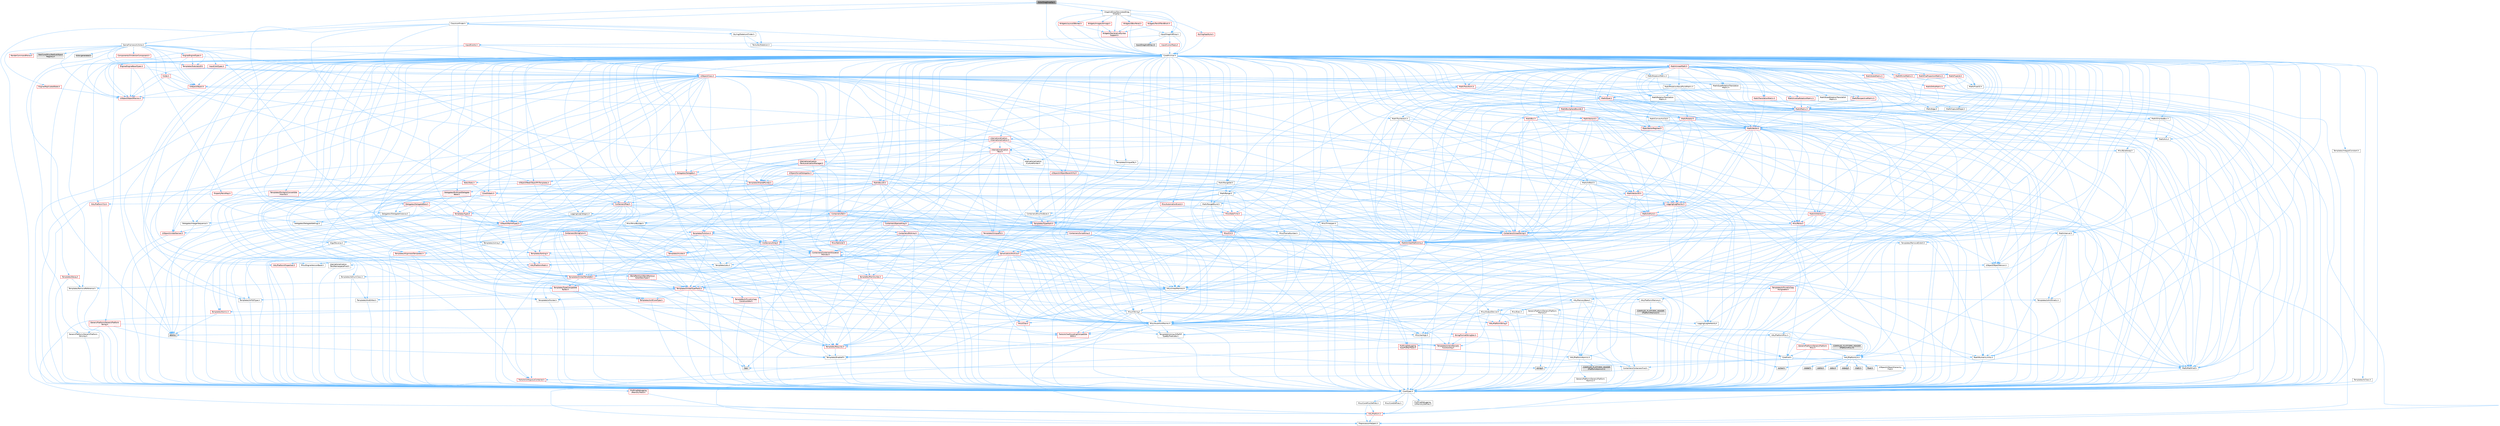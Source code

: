 digraph "ActorDragDropOp.h"
{
 // INTERACTIVE_SVG=YES
 // LATEX_PDF_SIZE
  bgcolor="transparent";
  edge [fontname=Helvetica,fontsize=10,labelfontname=Helvetica,labelfontsize=10];
  node [fontname=Helvetica,fontsize=10,shape=box,height=0.2,width=0.4];
  Node1 [id="Node000001",label="ActorDragDropOp.h",height=0.2,width=0.4,color="gray40", fillcolor="grey60", style="filled", fontcolor="black",tooltip=" "];
  Node1 -> Node2 [id="edge1_Node000001_Node000002",color="steelblue1",style="solid",tooltip=" "];
  Node2 [id="Node000002",label="CoreMinimal.h",height=0.2,width=0.4,color="grey40", fillcolor="white", style="filled",URL="$d7/d67/CoreMinimal_8h.html",tooltip=" "];
  Node2 -> Node3 [id="edge2_Node000002_Node000003",color="steelblue1",style="solid",tooltip=" "];
  Node3 [id="Node000003",label="CoreTypes.h",height=0.2,width=0.4,color="grey40", fillcolor="white", style="filled",URL="$dc/dec/CoreTypes_8h.html",tooltip=" "];
  Node3 -> Node4 [id="edge3_Node000003_Node000004",color="steelblue1",style="solid",tooltip=" "];
  Node4 [id="Node000004",label="HAL/Platform.h",height=0.2,width=0.4,color="red", fillcolor="#FFF0F0", style="filled",URL="$d9/dd0/Platform_8h.html",tooltip=" "];
  Node4 -> Node8 [id="edge4_Node000004_Node000008",color="steelblue1",style="solid",tooltip=" "];
  Node8 [id="Node000008",label="PreprocessorHelpers.h",height=0.2,width=0.4,color="grey40", fillcolor="white", style="filled",URL="$db/ddb/PreprocessorHelpers_8h.html",tooltip=" "];
  Node3 -> Node14 [id="edge5_Node000003_Node000014",color="steelblue1",style="solid",tooltip=" "];
  Node14 [id="Node000014",label="ProfilingDebugging\l/UMemoryDefines.h",height=0.2,width=0.4,color="grey40", fillcolor="white", style="filled",URL="$d2/da2/UMemoryDefines_8h.html",tooltip=" "];
  Node3 -> Node15 [id="edge6_Node000003_Node000015",color="steelblue1",style="solid",tooltip=" "];
  Node15 [id="Node000015",label="Misc/CoreMiscDefines.h",height=0.2,width=0.4,color="grey40", fillcolor="white", style="filled",URL="$da/d38/CoreMiscDefines_8h.html",tooltip=" "];
  Node15 -> Node4 [id="edge7_Node000015_Node000004",color="steelblue1",style="solid",tooltip=" "];
  Node15 -> Node8 [id="edge8_Node000015_Node000008",color="steelblue1",style="solid",tooltip=" "];
  Node3 -> Node16 [id="edge9_Node000003_Node000016",color="steelblue1",style="solid",tooltip=" "];
  Node16 [id="Node000016",label="Misc/CoreDefines.h",height=0.2,width=0.4,color="grey40", fillcolor="white", style="filled",URL="$d3/dd2/CoreDefines_8h.html",tooltip=" "];
  Node2 -> Node17 [id="edge10_Node000002_Node000017",color="steelblue1",style="solid",tooltip=" "];
  Node17 [id="Node000017",label="CoreFwd.h",height=0.2,width=0.4,color="grey40", fillcolor="white", style="filled",URL="$d1/d1e/CoreFwd_8h.html",tooltip=" "];
  Node17 -> Node3 [id="edge11_Node000017_Node000003",color="steelblue1",style="solid",tooltip=" "];
  Node17 -> Node18 [id="edge12_Node000017_Node000018",color="steelblue1",style="solid",tooltip=" "];
  Node18 [id="Node000018",label="Containers/ContainersFwd.h",height=0.2,width=0.4,color="grey40", fillcolor="white", style="filled",URL="$d4/d0a/ContainersFwd_8h.html",tooltip=" "];
  Node18 -> Node4 [id="edge13_Node000018_Node000004",color="steelblue1",style="solid",tooltip=" "];
  Node18 -> Node3 [id="edge14_Node000018_Node000003",color="steelblue1",style="solid",tooltip=" "];
  Node18 -> Node19 [id="edge15_Node000018_Node000019",color="steelblue1",style="solid",tooltip=" "];
  Node19 [id="Node000019",label="Traits/IsContiguousContainer.h",height=0.2,width=0.4,color="red", fillcolor="#FFF0F0", style="filled",URL="$d5/d3c/IsContiguousContainer_8h.html",tooltip=" "];
  Node19 -> Node3 [id="edge16_Node000019_Node000003",color="steelblue1",style="solid",tooltip=" "];
  Node17 -> Node22 [id="edge17_Node000017_Node000022",color="steelblue1",style="solid",tooltip=" "];
  Node22 [id="Node000022",label="Math/MathFwd.h",height=0.2,width=0.4,color="grey40", fillcolor="white", style="filled",URL="$d2/d10/MathFwd_8h.html",tooltip=" "];
  Node22 -> Node4 [id="edge18_Node000022_Node000004",color="steelblue1",style="solid",tooltip=" "];
  Node17 -> Node23 [id="edge19_Node000017_Node000023",color="steelblue1",style="solid",tooltip=" "];
  Node23 [id="Node000023",label="UObject/UObjectHierarchy\lFwd.h",height=0.2,width=0.4,color="grey40", fillcolor="white", style="filled",URL="$d3/d13/UObjectHierarchyFwd_8h.html",tooltip=" "];
  Node2 -> Node23 [id="edge20_Node000002_Node000023",color="steelblue1",style="solid",tooltip=" "];
  Node2 -> Node18 [id="edge21_Node000002_Node000018",color="steelblue1",style="solid",tooltip=" "];
  Node2 -> Node24 [id="edge22_Node000002_Node000024",color="steelblue1",style="solid",tooltip=" "];
  Node24 [id="Node000024",label="Misc/VarArgs.h",height=0.2,width=0.4,color="grey40", fillcolor="white", style="filled",URL="$d5/d6f/VarArgs_8h.html",tooltip=" "];
  Node24 -> Node3 [id="edge23_Node000024_Node000003",color="steelblue1",style="solid",tooltip=" "];
  Node2 -> Node25 [id="edge24_Node000002_Node000025",color="steelblue1",style="solid",tooltip=" "];
  Node25 [id="Node000025",label="Logging/LogVerbosity.h",height=0.2,width=0.4,color="grey40", fillcolor="white", style="filled",URL="$d2/d8f/LogVerbosity_8h.html",tooltip=" "];
  Node25 -> Node3 [id="edge25_Node000025_Node000003",color="steelblue1",style="solid",tooltip=" "];
  Node2 -> Node26 [id="edge26_Node000002_Node000026",color="steelblue1",style="solid",tooltip=" "];
  Node26 [id="Node000026",label="Misc/OutputDevice.h",height=0.2,width=0.4,color="grey40", fillcolor="white", style="filled",URL="$d7/d32/OutputDevice_8h.html",tooltip=" "];
  Node26 -> Node17 [id="edge27_Node000026_Node000017",color="steelblue1",style="solid",tooltip=" "];
  Node26 -> Node3 [id="edge28_Node000026_Node000003",color="steelblue1",style="solid",tooltip=" "];
  Node26 -> Node25 [id="edge29_Node000026_Node000025",color="steelblue1",style="solid",tooltip=" "];
  Node26 -> Node24 [id="edge30_Node000026_Node000024",color="steelblue1",style="solid",tooltip=" "];
  Node26 -> Node27 [id="edge31_Node000026_Node000027",color="steelblue1",style="solid",tooltip=" "];
  Node27 [id="Node000027",label="Templates/IsArrayOrRefOf\lTypeByPredicate.h",height=0.2,width=0.4,color="grey40", fillcolor="white", style="filled",URL="$d6/da1/IsArrayOrRefOfTypeByPredicate_8h.html",tooltip=" "];
  Node27 -> Node3 [id="edge32_Node000027_Node000003",color="steelblue1",style="solid",tooltip=" "];
  Node26 -> Node28 [id="edge33_Node000026_Node000028",color="steelblue1",style="solid",tooltip=" "];
  Node28 [id="Node000028",label="Templates/IsValidVariadic\lFunctionArg.h",height=0.2,width=0.4,color="red", fillcolor="#FFF0F0", style="filled",URL="$d0/dc8/IsValidVariadicFunctionArg_8h.html",tooltip=" "];
  Node28 -> Node3 [id="edge34_Node000028_Node000003",color="steelblue1",style="solid",tooltip=" "];
  Node26 -> Node30 [id="edge35_Node000026_Node000030",color="steelblue1",style="solid",tooltip=" "];
  Node30 [id="Node000030",label="Traits/IsCharEncodingCompatible\lWith.h",height=0.2,width=0.4,color="red", fillcolor="#FFF0F0", style="filled",URL="$df/dd1/IsCharEncodingCompatibleWith_8h.html",tooltip=" "];
  Node2 -> Node32 [id="edge36_Node000002_Node000032",color="steelblue1",style="solid",tooltip=" "];
  Node32 [id="Node000032",label="HAL/PlatformCrt.h",height=0.2,width=0.4,color="grey40", fillcolor="white", style="filled",URL="$d8/d75/PlatformCrt_8h.html",tooltip=" "];
  Node32 -> Node33 [id="edge37_Node000032_Node000033",color="steelblue1",style="solid",tooltip=" "];
  Node33 [id="Node000033",label="new",height=0.2,width=0.4,color="grey60", fillcolor="#E0E0E0", style="filled",tooltip=" "];
  Node32 -> Node34 [id="edge38_Node000032_Node000034",color="steelblue1",style="solid",tooltip=" "];
  Node34 [id="Node000034",label="wchar.h",height=0.2,width=0.4,color="grey60", fillcolor="#E0E0E0", style="filled",tooltip=" "];
  Node32 -> Node35 [id="edge39_Node000032_Node000035",color="steelblue1",style="solid",tooltip=" "];
  Node35 [id="Node000035",label="stddef.h",height=0.2,width=0.4,color="grey60", fillcolor="#E0E0E0", style="filled",tooltip=" "];
  Node32 -> Node36 [id="edge40_Node000032_Node000036",color="steelblue1",style="solid",tooltip=" "];
  Node36 [id="Node000036",label="stdlib.h",height=0.2,width=0.4,color="grey60", fillcolor="#E0E0E0", style="filled",tooltip=" "];
  Node32 -> Node37 [id="edge41_Node000032_Node000037",color="steelblue1",style="solid",tooltip=" "];
  Node37 [id="Node000037",label="stdio.h",height=0.2,width=0.4,color="grey60", fillcolor="#E0E0E0", style="filled",tooltip=" "];
  Node32 -> Node38 [id="edge42_Node000032_Node000038",color="steelblue1",style="solid",tooltip=" "];
  Node38 [id="Node000038",label="stdarg.h",height=0.2,width=0.4,color="grey60", fillcolor="#E0E0E0", style="filled",tooltip=" "];
  Node32 -> Node39 [id="edge43_Node000032_Node000039",color="steelblue1",style="solid",tooltip=" "];
  Node39 [id="Node000039",label="math.h",height=0.2,width=0.4,color="grey60", fillcolor="#E0E0E0", style="filled",tooltip=" "];
  Node32 -> Node40 [id="edge44_Node000032_Node000040",color="steelblue1",style="solid",tooltip=" "];
  Node40 [id="Node000040",label="float.h",height=0.2,width=0.4,color="grey60", fillcolor="#E0E0E0", style="filled",tooltip=" "];
  Node32 -> Node41 [id="edge45_Node000032_Node000041",color="steelblue1",style="solid",tooltip=" "];
  Node41 [id="Node000041",label="string.h",height=0.2,width=0.4,color="grey60", fillcolor="#E0E0E0", style="filled",tooltip=" "];
  Node2 -> Node42 [id="edge46_Node000002_Node000042",color="steelblue1",style="solid",tooltip=" "];
  Node42 [id="Node000042",label="HAL/PlatformMisc.h",height=0.2,width=0.4,color="grey40", fillcolor="white", style="filled",URL="$d0/df5/PlatformMisc_8h.html",tooltip=" "];
  Node42 -> Node3 [id="edge47_Node000042_Node000003",color="steelblue1",style="solid",tooltip=" "];
  Node42 -> Node43 [id="edge48_Node000042_Node000043",color="steelblue1",style="solid",tooltip=" "];
  Node43 [id="Node000043",label="GenericPlatform/GenericPlatform\lMisc.h",height=0.2,width=0.4,color="red", fillcolor="#FFF0F0", style="filled",URL="$db/d9a/GenericPlatformMisc_8h.html",tooltip=" "];
  Node43 -> Node17 [id="edge49_Node000043_Node000017",color="steelblue1",style="solid",tooltip=" "];
  Node43 -> Node3 [id="edge50_Node000043_Node000003",color="steelblue1",style="solid",tooltip=" "];
  Node43 -> Node32 [id="edge51_Node000043_Node000032",color="steelblue1",style="solid",tooltip=" "];
  Node43 -> Node47 [id="edge52_Node000043_Node000047",color="steelblue1",style="solid",tooltip=" "];
  Node47 [id="Node000047",label="Math/NumericLimits.h",height=0.2,width=0.4,color="grey40", fillcolor="white", style="filled",URL="$df/d1b/NumericLimits_8h.html",tooltip=" "];
  Node47 -> Node3 [id="edge53_Node000047_Node000003",color="steelblue1",style="solid",tooltip=" "];
  Node42 -> Node52 [id="edge54_Node000042_Node000052",color="steelblue1",style="solid",tooltip=" "];
  Node52 [id="Node000052",label="COMPILED_PLATFORM_HEADER\l(PlatformMisc.h)",height=0.2,width=0.4,color="grey60", fillcolor="#E0E0E0", style="filled",tooltip=" "];
  Node42 -> Node53 [id="edge55_Node000042_Node000053",color="steelblue1",style="solid",tooltip=" "];
  Node53 [id="Node000053",label="ProfilingDebugging\l/CpuProfilerTrace.h",height=0.2,width=0.4,color="red", fillcolor="#FFF0F0", style="filled",URL="$da/dcb/CpuProfilerTrace_8h.html",tooltip=" "];
  Node53 -> Node3 [id="edge56_Node000053_Node000003",color="steelblue1",style="solid",tooltip=" "];
  Node53 -> Node18 [id="edge57_Node000053_Node000018",color="steelblue1",style="solid",tooltip=" "];
  Node53 -> Node54 [id="edge58_Node000053_Node000054",color="steelblue1",style="solid",tooltip=" "];
  Node54 [id="Node000054",label="HAL/PlatformAtomics.h",height=0.2,width=0.4,color="grey40", fillcolor="white", style="filled",URL="$d3/d36/PlatformAtomics_8h.html",tooltip=" "];
  Node54 -> Node3 [id="edge59_Node000054_Node000003",color="steelblue1",style="solid",tooltip=" "];
  Node54 -> Node55 [id="edge60_Node000054_Node000055",color="steelblue1",style="solid",tooltip=" "];
  Node55 [id="Node000055",label="GenericPlatform/GenericPlatform\lAtomics.h",height=0.2,width=0.4,color="grey40", fillcolor="white", style="filled",URL="$da/d72/GenericPlatformAtomics_8h.html",tooltip=" "];
  Node55 -> Node3 [id="edge61_Node000055_Node000003",color="steelblue1",style="solid",tooltip=" "];
  Node54 -> Node56 [id="edge62_Node000054_Node000056",color="steelblue1",style="solid",tooltip=" "];
  Node56 [id="Node000056",label="COMPILED_PLATFORM_HEADER\l(PlatformAtomics.h)",height=0.2,width=0.4,color="grey60", fillcolor="#E0E0E0", style="filled",tooltip=" "];
  Node53 -> Node8 [id="edge63_Node000053_Node000008",color="steelblue1",style="solid",tooltip=" "];
  Node2 -> Node61 [id="edge64_Node000002_Node000061",color="steelblue1",style="solid",tooltip=" "];
  Node61 [id="Node000061",label="Misc/AssertionMacros.h",height=0.2,width=0.4,color="grey40", fillcolor="white", style="filled",URL="$d0/dfa/AssertionMacros_8h.html",tooltip=" "];
  Node61 -> Node3 [id="edge65_Node000061_Node000003",color="steelblue1",style="solid",tooltip=" "];
  Node61 -> Node4 [id="edge66_Node000061_Node000004",color="steelblue1",style="solid",tooltip=" "];
  Node61 -> Node42 [id="edge67_Node000061_Node000042",color="steelblue1",style="solid",tooltip=" "];
  Node61 -> Node8 [id="edge68_Node000061_Node000008",color="steelblue1",style="solid",tooltip=" "];
  Node61 -> Node62 [id="edge69_Node000061_Node000062",color="steelblue1",style="solid",tooltip=" "];
  Node62 [id="Node000062",label="Templates/EnableIf.h",height=0.2,width=0.4,color="grey40", fillcolor="white", style="filled",URL="$d7/d60/EnableIf_8h.html",tooltip=" "];
  Node62 -> Node3 [id="edge70_Node000062_Node000003",color="steelblue1",style="solid",tooltip=" "];
  Node61 -> Node27 [id="edge71_Node000061_Node000027",color="steelblue1",style="solid",tooltip=" "];
  Node61 -> Node28 [id="edge72_Node000061_Node000028",color="steelblue1",style="solid",tooltip=" "];
  Node61 -> Node30 [id="edge73_Node000061_Node000030",color="steelblue1",style="solid",tooltip=" "];
  Node61 -> Node24 [id="edge74_Node000061_Node000024",color="steelblue1",style="solid",tooltip=" "];
  Node61 -> Node63 [id="edge75_Node000061_Node000063",color="steelblue1",style="solid",tooltip=" "];
  Node63 [id="Node000063",label="String/FormatStringSan.h",height=0.2,width=0.4,color="red", fillcolor="#FFF0F0", style="filled",URL="$d3/d8b/FormatStringSan_8h.html",tooltip=" "];
  Node63 -> Node3 [id="edge76_Node000063_Node000003",color="steelblue1",style="solid",tooltip=" "];
  Node63 -> Node64 [id="edge77_Node000063_Node000064",color="steelblue1",style="solid",tooltip=" "];
  Node64 [id="Node000064",label="Templates/Requires.h",height=0.2,width=0.4,color="red", fillcolor="#FFF0F0", style="filled",URL="$dc/d96/Requires_8h.html",tooltip=" "];
  Node64 -> Node62 [id="edge78_Node000064_Node000062",color="steelblue1",style="solid",tooltip=" "];
  Node63 -> Node28 [id="edge79_Node000063_Node000028",color="steelblue1",style="solid",tooltip=" "];
  Node63 -> Node18 [id="edge80_Node000063_Node000018",color="steelblue1",style="solid",tooltip=" "];
  Node61 -> Node69 [id="edge81_Node000061_Node000069",color="steelblue1",style="solid",tooltip=" "];
  Node69 [id="Node000069",label="atomic",height=0.2,width=0.4,color="grey60", fillcolor="#E0E0E0", style="filled",tooltip=" "];
  Node2 -> Node70 [id="edge82_Node000002_Node000070",color="steelblue1",style="solid",tooltip=" "];
  Node70 [id="Node000070",label="Templates/IsPointer.h",height=0.2,width=0.4,color="grey40", fillcolor="white", style="filled",URL="$d7/d05/IsPointer_8h.html",tooltip=" "];
  Node70 -> Node3 [id="edge83_Node000070_Node000003",color="steelblue1",style="solid",tooltip=" "];
  Node2 -> Node71 [id="edge84_Node000002_Node000071",color="steelblue1",style="solid",tooltip=" "];
  Node71 [id="Node000071",label="HAL/PlatformMemory.h",height=0.2,width=0.4,color="grey40", fillcolor="white", style="filled",URL="$de/d68/PlatformMemory_8h.html",tooltip=" "];
  Node71 -> Node3 [id="edge85_Node000071_Node000003",color="steelblue1",style="solid",tooltip=" "];
  Node71 -> Node72 [id="edge86_Node000071_Node000072",color="steelblue1",style="solid",tooltip=" "];
  Node72 [id="Node000072",label="GenericPlatform/GenericPlatform\lMemory.h",height=0.2,width=0.4,color="grey40", fillcolor="white", style="filled",URL="$dd/d22/GenericPlatformMemory_8h.html",tooltip=" "];
  Node72 -> Node17 [id="edge87_Node000072_Node000017",color="steelblue1",style="solid",tooltip=" "];
  Node72 -> Node3 [id="edge88_Node000072_Node000003",color="steelblue1",style="solid",tooltip=" "];
  Node72 -> Node73 [id="edge89_Node000072_Node000073",color="steelblue1",style="solid",tooltip=" "];
  Node73 [id="Node000073",label="HAL/PlatformString.h",height=0.2,width=0.4,color="red", fillcolor="#FFF0F0", style="filled",URL="$db/db5/PlatformString_8h.html",tooltip=" "];
  Node73 -> Node3 [id="edge90_Node000073_Node000003",color="steelblue1",style="solid",tooltip=" "];
  Node72 -> Node41 [id="edge91_Node000072_Node000041",color="steelblue1",style="solid",tooltip=" "];
  Node72 -> Node34 [id="edge92_Node000072_Node000034",color="steelblue1",style="solid",tooltip=" "];
  Node71 -> Node75 [id="edge93_Node000071_Node000075",color="steelblue1",style="solid",tooltip=" "];
  Node75 [id="Node000075",label="COMPILED_PLATFORM_HEADER\l(PlatformMemory.h)",height=0.2,width=0.4,color="grey60", fillcolor="#E0E0E0", style="filled",tooltip=" "];
  Node2 -> Node54 [id="edge94_Node000002_Node000054",color="steelblue1",style="solid",tooltip=" "];
  Node2 -> Node76 [id="edge95_Node000002_Node000076",color="steelblue1",style="solid",tooltip=" "];
  Node76 [id="Node000076",label="Misc/Exec.h",height=0.2,width=0.4,color="grey40", fillcolor="white", style="filled",URL="$de/ddb/Exec_8h.html",tooltip=" "];
  Node76 -> Node3 [id="edge96_Node000076_Node000003",color="steelblue1",style="solid",tooltip=" "];
  Node76 -> Node61 [id="edge97_Node000076_Node000061",color="steelblue1",style="solid",tooltip=" "];
  Node2 -> Node77 [id="edge98_Node000002_Node000077",color="steelblue1",style="solid",tooltip=" "];
  Node77 [id="Node000077",label="HAL/MemoryBase.h",height=0.2,width=0.4,color="grey40", fillcolor="white", style="filled",URL="$d6/d9f/MemoryBase_8h.html",tooltip=" "];
  Node77 -> Node3 [id="edge99_Node000077_Node000003",color="steelblue1",style="solid",tooltip=" "];
  Node77 -> Node54 [id="edge100_Node000077_Node000054",color="steelblue1",style="solid",tooltip=" "];
  Node77 -> Node32 [id="edge101_Node000077_Node000032",color="steelblue1",style="solid",tooltip=" "];
  Node77 -> Node76 [id="edge102_Node000077_Node000076",color="steelblue1",style="solid",tooltip=" "];
  Node77 -> Node26 [id="edge103_Node000077_Node000026",color="steelblue1",style="solid",tooltip=" "];
  Node77 -> Node78 [id="edge104_Node000077_Node000078",color="steelblue1",style="solid",tooltip=" "];
  Node78 [id="Node000078",label="Templates/Atomic.h",height=0.2,width=0.4,color="red", fillcolor="#FFF0F0", style="filled",URL="$d3/d91/Atomic_8h.html",tooltip=" "];
  Node78 -> Node69 [id="edge105_Node000078_Node000069",color="steelblue1",style="solid",tooltip=" "];
  Node2 -> Node87 [id="edge106_Node000002_Node000087",color="steelblue1",style="solid",tooltip=" "];
  Node87 [id="Node000087",label="HAL/UnrealMemory.h",height=0.2,width=0.4,color="grey40", fillcolor="white", style="filled",URL="$d9/d96/UnrealMemory_8h.html",tooltip=" "];
  Node87 -> Node3 [id="edge107_Node000087_Node000003",color="steelblue1",style="solid",tooltip=" "];
  Node87 -> Node72 [id="edge108_Node000087_Node000072",color="steelblue1",style="solid",tooltip=" "];
  Node87 -> Node77 [id="edge109_Node000087_Node000077",color="steelblue1",style="solid",tooltip=" "];
  Node87 -> Node71 [id="edge110_Node000087_Node000071",color="steelblue1",style="solid",tooltip=" "];
  Node87 -> Node88 [id="edge111_Node000087_Node000088",color="steelblue1",style="solid",tooltip=" "];
  Node88 [id="Node000088",label="ProfilingDebugging\l/MemoryTrace.h",height=0.2,width=0.4,color="red", fillcolor="#FFF0F0", style="filled",URL="$da/dd7/MemoryTrace_8h.html",tooltip=" "];
  Node88 -> Node4 [id="edge112_Node000088_Node000004",color="steelblue1",style="solid",tooltip=" "];
  Node87 -> Node70 [id="edge113_Node000087_Node000070",color="steelblue1",style="solid",tooltip=" "];
  Node2 -> Node89 [id="edge114_Node000002_Node000089",color="steelblue1",style="solid",tooltip=" "];
  Node89 [id="Node000089",label="Templates/IsArithmetic.h",height=0.2,width=0.4,color="grey40", fillcolor="white", style="filled",URL="$d2/d5d/IsArithmetic_8h.html",tooltip=" "];
  Node89 -> Node3 [id="edge115_Node000089_Node000003",color="steelblue1",style="solid",tooltip=" "];
  Node2 -> Node83 [id="edge116_Node000002_Node000083",color="steelblue1",style="solid",tooltip=" "];
  Node83 [id="Node000083",label="Templates/AndOrNot.h",height=0.2,width=0.4,color="grey40", fillcolor="white", style="filled",URL="$db/d0a/AndOrNot_8h.html",tooltip=" "];
  Node83 -> Node3 [id="edge117_Node000083_Node000003",color="steelblue1",style="solid",tooltip=" "];
  Node2 -> Node90 [id="edge118_Node000002_Node000090",color="steelblue1",style="solid",tooltip=" "];
  Node90 [id="Node000090",label="Templates/IsPODType.h",height=0.2,width=0.4,color="grey40", fillcolor="white", style="filled",URL="$d7/db1/IsPODType_8h.html",tooltip=" "];
  Node90 -> Node3 [id="edge119_Node000090_Node000003",color="steelblue1",style="solid",tooltip=" "];
  Node2 -> Node91 [id="edge120_Node000002_Node000091",color="steelblue1",style="solid",tooltip=" "];
  Node91 [id="Node000091",label="Templates/IsUECoreType.h",height=0.2,width=0.4,color="red", fillcolor="#FFF0F0", style="filled",URL="$d1/db8/IsUECoreType_8h.html",tooltip=" "];
  Node91 -> Node3 [id="edge121_Node000091_Node000003",color="steelblue1",style="solid",tooltip=" "];
  Node2 -> Node84 [id="edge122_Node000002_Node000084",color="steelblue1",style="solid",tooltip=" "];
  Node84 [id="Node000084",label="Templates/IsTriviallyCopy\lConstructible.h",height=0.2,width=0.4,color="red", fillcolor="#FFF0F0", style="filled",URL="$d3/d78/IsTriviallyCopyConstructible_8h.html",tooltip=" "];
  Node84 -> Node3 [id="edge123_Node000084_Node000003",color="steelblue1",style="solid",tooltip=" "];
  Node2 -> Node92 [id="edge124_Node000002_Node000092",color="steelblue1",style="solid",tooltip=" "];
  Node92 [id="Node000092",label="Templates/UnrealTypeTraits.h",height=0.2,width=0.4,color="red", fillcolor="#FFF0F0", style="filled",URL="$d2/d2d/UnrealTypeTraits_8h.html",tooltip=" "];
  Node92 -> Node3 [id="edge125_Node000092_Node000003",color="steelblue1",style="solid",tooltip=" "];
  Node92 -> Node70 [id="edge126_Node000092_Node000070",color="steelblue1",style="solid",tooltip=" "];
  Node92 -> Node61 [id="edge127_Node000092_Node000061",color="steelblue1",style="solid",tooltip=" "];
  Node92 -> Node83 [id="edge128_Node000092_Node000083",color="steelblue1",style="solid",tooltip=" "];
  Node92 -> Node62 [id="edge129_Node000092_Node000062",color="steelblue1",style="solid",tooltip=" "];
  Node92 -> Node89 [id="edge130_Node000092_Node000089",color="steelblue1",style="solid",tooltip=" "];
  Node92 -> Node90 [id="edge131_Node000092_Node000090",color="steelblue1",style="solid",tooltip=" "];
  Node92 -> Node91 [id="edge132_Node000092_Node000091",color="steelblue1",style="solid",tooltip=" "];
  Node92 -> Node84 [id="edge133_Node000092_Node000084",color="steelblue1",style="solid",tooltip=" "];
  Node2 -> Node62 [id="edge134_Node000002_Node000062",color="steelblue1",style="solid",tooltip=" "];
  Node2 -> Node94 [id="edge135_Node000002_Node000094",color="steelblue1",style="solid",tooltip=" "];
  Node94 [id="Node000094",label="Templates/RemoveReference.h",height=0.2,width=0.4,color="grey40", fillcolor="white", style="filled",URL="$da/dbe/RemoveReference_8h.html",tooltip=" "];
  Node94 -> Node3 [id="edge136_Node000094_Node000003",color="steelblue1",style="solid",tooltip=" "];
  Node2 -> Node95 [id="edge137_Node000002_Node000095",color="steelblue1",style="solid",tooltip=" "];
  Node95 [id="Node000095",label="Templates/IntegralConstant.h",height=0.2,width=0.4,color="grey40", fillcolor="white", style="filled",URL="$db/d1b/IntegralConstant_8h.html",tooltip=" "];
  Node95 -> Node3 [id="edge138_Node000095_Node000003",color="steelblue1",style="solid",tooltip=" "];
  Node2 -> Node96 [id="edge139_Node000002_Node000096",color="steelblue1",style="solid",tooltip=" "];
  Node96 [id="Node000096",label="Templates/IsClass.h",height=0.2,width=0.4,color="grey40", fillcolor="white", style="filled",URL="$db/dcb/IsClass_8h.html",tooltip=" "];
  Node96 -> Node3 [id="edge140_Node000096_Node000003",color="steelblue1",style="solid",tooltip=" "];
  Node2 -> Node97 [id="edge141_Node000002_Node000097",color="steelblue1",style="solid",tooltip=" "];
  Node97 [id="Node000097",label="Templates/TypeCompatible\lBytes.h",height=0.2,width=0.4,color="red", fillcolor="#FFF0F0", style="filled",URL="$df/d0a/TypeCompatibleBytes_8h.html",tooltip=" "];
  Node97 -> Node3 [id="edge142_Node000097_Node000003",color="steelblue1",style="solid",tooltip=" "];
  Node97 -> Node41 [id="edge143_Node000097_Node000041",color="steelblue1",style="solid",tooltip=" "];
  Node97 -> Node33 [id="edge144_Node000097_Node000033",color="steelblue1",style="solid",tooltip=" "];
  Node2 -> Node19 [id="edge145_Node000002_Node000019",color="steelblue1",style="solid",tooltip=" "];
  Node2 -> Node98 [id="edge146_Node000002_Node000098",color="steelblue1",style="solid",tooltip=" "];
  Node98 [id="Node000098",label="Templates/UnrealTemplate.h",height=0.2,width=0.4,color="red", fillcolor="#FFF0F0", style="filled",URL="$d4/d24/UnrealTemplate_8h.html",tooltip=" "];
  Node98 -> Node3 [id="edge147_Node000098_Node000003",color="steelblue1",style="solid",tooltip=" "];
  Node98 -> Node70 [id="edge148_Node000098_Node000070",color="steelblue1",style="solid",tooltip=" "];
  Node98 -> Node87 [id="edge149_Node000098_Node000087",color="steelblue1",style="solid",tooltip=" "];
  Node98 -> Node92 [id="edge150_Node000098_Node000092",color="steelblue1",style="solid",tooltip=" "];
  Node98 -> Node94 [id="edge151_Node000098_Node000094",color="steelblue1",style="solid",tooltip=" "];
  Node98 -> Node64 [id="edge152_Node000098_Node000064",color="steelblue1",style="solid",tooltip=" "];
  Node98 -> Node97 [id="edge153_Node000098_Node000097",color="steelblue1",style="solid",tooltip=" "];
  Node98 -> Node19 [id="edge154_Node000098_Node000019",color="steelblue1",style="solid",tooltip=" "];
  Node2 -> Node47 [id="edge155_Node000002_Node000047",color="steelblue1",style="solid",tooltip=" "];
  Node2 -> Node102 [id="edge156_Node000002_Node000102",color="steelblue1",style="solid",tooltip=" "];
  Node102 [id="Node000102",label="HAL/PlatformMath.h",height=0.2,width=0.4,color="red", fillcolor="#FFF0F0", style="filled",URL="$dc/d53/PlatformMath_8h.html",tooltip=" "];
  Node102 -> Node3 [id="edge157_Node000102_Node000003",color="steelblue1",style="solid",tooltip=" "];
  Node2 -> Node85 [id="edge158_Node000002_Node000085",color="steelblue1",style="solid",tooltip=" "];
  Node85 [id="Node000085",label="Templates/IsTriviallyCopy\lAssignable.h",height=0.2,width=0.4,color="red", fillcolor="#FFF0F0", style="filled",URL="$d2/df2/IsTriviallyCopyAssignable_8h.html",tooltip=" "];
  Node85 -> Node3 [id="edge159_Node000085_Node000003",color="steelblue1",style="solid",tooltip=" "];
  Node2 -> Node110 [id="edge160_Node000002_Node000110",color="steelblue1",style="solid",tooltip=" "];
  Node110 [id="Node000110",label="Templates/MemoryOps.h",height=0.2,width=0.4,color="red", fillcolor="#FFF0F0", style="filled",URL="$db/dea/MemoryOps_8h.html",tooltip=" "];
  Node110 -> Node3 [id="edge161_Node000110_Node000003",color="steelblue1",style="solid",tooltip=" "];
  Node110 -> Node87 [id="edge162_Node000110_Node000087",color="steelblue1",style="solid",tooltip=" "];
  Node110 -> Node85 [id="edge163_Node000110_Node000085",color="steelblue1",style="solid",tooltip=" "];
  Node110 -> Node84 [id="edge164_Node000110_Node000084",color="steelblue1",style="solid",tooltip=" "];
  Node110 -> Node64 [id="edge165_Node000110_Node000064",color="steelblue1",style="solid",tooltip=" "];
  Node110 -> Node92 [id="edge166_Node000110_Node000092",color="steelblue1",style="solid",tooltip=" "];
  Node110 -> Node33 [id="edge167_Node000110_Node000033",color="steelblue1",style="solid",tooltip=" "];
  Node2 -> Node111 [id="edge168_Node000002_Node000111",color="steelblue1",style="solid",tooltip=" "];
  Node111 [id="Node000111",label="Containers/ContainerAllocation\lPolicies.h",height=0.2,width=0.4,color="red", fillcolor="#FFF0F0", style="filled",URL="$d7/dff/ContainerAllocationPolicies_8h.html",tooltip=" "];
  Node111 -> Node3 [id="edge169_Node000111_Node000003",color="steelblue1",style="solid",tooltip=" "];
  Node111 -> Node111 [id="edge170_Node000111_Node000111",color="steelblue1",style="solid",tooltip=" "];
  Node111 -> Node102 [id="edge171_Node000111_Node000102",color="steelblue1",style="solid",tooltip=" "];
  Node111 -> Node87 [id="edge172_Node000111_Node000087",color="steelblue1",style="solid",tooltip=" "];
  Node111 -> Node47 [id="edge173_Node000111_Node000047",color="steelblue1",style="solid",tooltip=" "];
  Node111 -> Node61 [id="edge174_Node000111_Node000061",color="steelblue1",style="solid",tooltip=" "];
  Node111 -> Node110 [id="edge175_Node000111_Node000110",color="steelblue1",style="solid",tooltip=" "];
  Node111 -> Node97 [id="edge176_Node000111_Node000097",color="steelblue1",style="solid",tooltip=" "];
  Node2 -> Node114 [id="edge177_Node000002_Node000114",color="steelblue1",style="solid",tooltip=" "];
  Node114 [id="Node000114",label="Templates/IsEnumClass.h",height=0.2,width=0.4,color="grey40", fillcolor="white", style="filled",URL="$d7/d15/IsEnumClass_8h.html",tooltip=" "];
  Node114 -> Node3 [id="edge178_Node000114_Node000003",color="steelblue1",style="solid",tooltip=" "];
  Node114 -> Node83 [id="edge179_Node000114_Node000083",color="steelblue1",style="solid",tooltip=" "];
  Node2 -> Node115 [id="edge180_Node000002_Node000115",color="steelblue1",style="solid",tooltip=" "];
  Node115 [id="Node000115",label="HAL/PlatformProperties.h",height=0.2,width=0.4,color="red", fillcolor="#FFF0F0", style="filled",URL="$d9/db0/PlatformProperties_8h.html",tooltip=" "];
  Node115 -> Node3 [id="edge181_Node000115_Node000003",color="steelblue1",style="solid",tooltip=" "];
  Node2 -> Node118 [id="edge182_Node000002_Node000118",color="steelblue1",style="solid",tooltip=" "];
  Node118 [id="Node000118",label="Misc/EngineVersionBase.h",height=0.2,width=0.4,color="grey40", fillcolor="white", style="filled",URL="$d5/d2b/EngineVersionBase_8h.html",tooltip=" "];
  Node118 -> Node3 [id="edge183_Node000118_Node000003",color="steelblue1",style="solid",tooltip=" "];
  Node2 -> Node119 [id="edge184_Node000002_Node000119",color="steelblue1",style="solid",tooltip=" "];
  Node119 [id="Node000119",label="Internationalization\l/TextNamespaceFwd.h",height=0.2,width=0.4,color="grey40", fillcolor="white", style="filled",URL="$d8/d97/TextNamespaceFwd_8h.html",tooltip=" "];
  Node119 -> Node3 [id="edge185_Node000119_Node000003",color="steelblue1",style="solid",tooltip=" "];
  Node2 -> Node120 [id="edge186_Node000002_Node000120",color="steelblue1",style="solid",tooltip=" "];
  Node120 [id="Node000120",label="Serialization/Archive.h",height=0.2,width=0.4,color="red", fillcolor="#FFF0F0", style="filled",URL="$d7/d3b/Archive_8h.html",tooltip=" "];
  Node120 -> Node17 [id="edge187_Node000120_Node000017",color="steelblue1",style="solid",tooltip=" "];
  Node120 -> Node3 [id="edge188_Node000120_Node000003",color="steelblue1",style="solid",tooltip=" "];
  Node120 -> Node115 [id="edge189_Node000120_Node000115",color="steelblue1",style="solid",tooltip=" "];
  Node120 -> Node119 [id="edge190_Node000120_Node000119",color="steelblue1",style="solid",tooltip=" "];
  Node120 -> Node22 [id="edge191_Node000120_Node000022",color="steelblue1",style="solid",tooltip=" "];
  Node120 -> Node61 [id="edge192_Node000120_Node000061",color="steelblue1",style="solid",tooltip=" "];
  Node120 -> Node118 [id="edge193_Node000120_Node000118",color="steelblue1",style="solid",tooltip=" "];
  Node120 -> Node24 [id="edge194_Node000120_Node000024",color="steelblue1",style="solid",tooltip=" "];
  Node120 -> Node62 [id="edge195_Node000120_Node000062",color="steelblue1",style="solid",tooltip=" "];
  Node120 -> Node27 [id="edge196_Node000120_Node000027",color="steelblue1",style="solid",tooltip=" "];
  Node120 -> Node114 [id="edge197_Node000120_Node000114",color="steelblue1",style="solid",tooltip=" "];
  Node120 -> Node28 [id="edge198_Node000120_Node000028",color="steelblue1",style="solid",tooltip=" "];
  Node120 -> Node98 [id="edge199_Node000120_Node000098",color="steelblue1",style="solid",tooltip=" "];
  Node120 -> Node30 [id="edge200_Node000120_Node000030",color="steelblue1",style="solid",tooltip=" "];
  Node120 -> Node123 [id="edge201_Node000120_Node000123",color="steelblue1",style="solid",tooltip=" "];
  Node123 [id="Node000123",label="UObject/ObjectVersion.h",height=0.2,width=0.4,color="grey40", fillcolor="white", style="filled",URL="$da/d63/ObjectVersion_8h.html",tooltip=" "];
  Node123 -> Node3 [id="edge202_Node000123_Node000003",color="steelblue1",style="solid",tooltip=" "];
  Node2 -> Node124 [id="edge203_Node000002_Node000124",color="steelblue1",style="solid",tooltip=" "];
  Node124 [id="Node000124",label="Templates/Less.h",height=0.2,width=0.4,color="grey40", fillcolor="white", style="filled",URL="$de/dc8/Less_8h.html",tooltip=" "];
  Node124 -> Node3 [id="edge204_Node000124_Node000003",color="steelblue1",style="solid",tooltip=" "];
  Node124 -> Node98 [id="edge205_Node000124_Node000098",color="steelblue1",style="solid",tooltip=" "];
  Node2 -> Node125 [id="edge206_Node000002_Node000125",color="steelblue1",style="solid",tooltip=" "];
  Node125 [id="Node000125",label="Templates/Sorting.h",height=0.2,width=0.4,color="red", fillcolor="#FFF0F0", style="filled",URL="$d3/d9e/Sorting_8h.html",tooltip=" "];
  Node125 -> Node3 [id="edge207_Node000125_Node000003",color="steelblue1",style="solid",tooltip=" "];
  Node125 -> Node102 [id="edge208_Node000125_Node000102",color="steelblue1",style="solid",tooltip=" "];
  Node125 -> Node124 [id="edge209_Node000125_Node000124",color="steelblue1",style="solid",tooltip=" "];
  Node2 -> Node136 [id="edge210_Node000002_Node000136",color="steelblue1",style="solid",tooltip=" "];
  Node136 [id="Node000136",label="Misc/Char.h",height=0.2,width=0.4,color="red", fillcolor="#FFF0F0", style="filled",URL="$d0/d58/Char_8h.html",tooltip=" "];
  Node136 -> Node3 [id="edge211_Node000136_Node000003",color="steelblue1",style="solid",tooltip=" "];
  Node2 -> Node139 [id="edge212_Node000002_Node000139",color="steelblue1",style="solid",tooltip=" "];
  Node139 [id="Node000139",label="GenericPlatform/GenericPlatform\lStricmp.h",height=0.2,width=0.4,color="grey40", fillcolor="white", style="filled",URL="$d2/d86/GenericPlatformStricmp_8h.html",tooltip=" "];
  Node139 -> Node3 [id="edge213_Node000139_Node000003",color="steelblue1",style="solid",tooltip=" "];
  Node2 -> Node140 [id="edge214_Node000002_Node000140",color="steelblue1",style="solid",tooltip=" "];
  Node140 [id="Node000140",label="GenericPlatform/GenericPlatform\lString.h",height=0.2,width=0.4,color="red", fillcolor="#FFF0F0", style="filled",URL="$dd/d20/GenericPlatformString_8h.html",tooltip=" "];
  Node140 -> Node3 [id="edge215_Node000140_Node000003",color="steelblue1",style="solid",tooltip=" "];
  Node140 -> Node139 [id="edge216_Node000140_Node000139",color="steelblue1",style="solid",tooltip=" "];
  Node140 -> Node62 [id="edge217_Node000140_Node000062",color="steelblue1",style="solid",tooltip=" "];
  Node140 -> Node30 [id="edge218_Node000140_Node000030",color="steelblue1",style="solid",tooltip=" "];
  Node2 -> Node73 [id="edge219_Node000002_Node000073",color="steelblue1",style="solid",tooltip=" "];
  Node2 -> Node143 [id="edge220_Node000002_Node000143",color="steelblue1",style="solid",tooltip=" "];
  Node143 [id="Node000143",label="Misc/CString.h",height=0.2,width=0.4,color="grey40", fillcolor="white", style="filled",URL="$d2/d49/CString_8h.html",tooltip=" "];
  Node143 -> Node3 [id="edge221_Node000143_Node000003",color="steelblue1",style="solid",tooltip=" "];
  Node143 -> Node32 [id="edge222_Node000143_Node000032",color="steelblue1",style="solid",tooltip=" "];
  Node143 -> Node73 [id="edge223_Node000143_Node000073",color="steelblue1",style="solid",tooltip=" "];
  Node143 -> Node61 [id="edge224_Node000143_Node000061",color="steelblue1",style="solid",tooltip=" "];
  Node143 -> Node136 [id="edge225_Node000143_Node000136",color="steelblue1",style="solid",tooltip=" "];
  Node143 -> Node24 [id="edge226_Node000143_Node000024",color="steelblue1",style="solid",tooltip=" "];
  Node143 -> Node27 [id="edge227_Node000143_Node000027",color="steelblue1",style="solid",tooltip=" "];
  Node143 -> Node28 [id="edge228_Node000143_Node000028",color="steelblue1",style="solid",tooltip=" "];
  Node143 -> Node30 [id="edge229_Node000143_Node000030",color="steelblue1",style="solid",tooltip=" "];
  Node2 -> Node144 [id="edge230_Node000002_Node000144",color="steelblue1",style="solid",tooltip=" "];
  Node144 [id="Node000144",label="Misc/Crc.h",height=0.2,width=0.4,color="red", fillcolor="#FFF0F0", style="filled",URL="$d4/dd2/Crc_8h.html",tooltip=" "];
  Node144 -> Node3 [id="edge231_Node000144_Node000003",color="steelblue1",style="solid",tooltip=" "];
  Node144 -> Node73 [id="edge232_Node000144_Node000073",color="steelblue1",style="solid",tooltip=" "];
  Node144 -> Node61 [id="edge233_Node000144_Node000061",color="steelblue1",style="solid",tooltip=" "];
  Node144 -> Node143 [id="edge234_Node000144_Node000143",color="steelblue1",style="solid",tooltip=" "];
  Node144 -> Node136 [id="edge235_Node000144_Node000136",color="steelblue1",style="solid",tooltip=" "];
  Node144 -> Node92 [id="edge236_Node000144_Node000092",color="steelblue1",style="solid",tooltip=" "];
  Node2 -> Node135 [id="edge237_Node000002_Node000135",color="steelblue1",style="solid",tooltip=" "];
  Node135 [id="Node000135",label="Math/UnrealMathUtility.h",height=0.2,width=0.4,color="red", fillcolor="#FFF0F0", style="filled",URL="$db/db8/UnrealMathUtility_8h.html",tooltip=" "];
  Node135 -> Node3 [id="edge238_Node000135_Node000003",color="steelblue1",style="solid",tooltip=" "];
  Node135 -> Node61 [id="edge239_Node000135_Node000061",color="steelblue1",style="solid",tooltip=" "];
  Node135 -> Node102 [id="edge240_Node000135_Node000102",color="steelblue1",style="solid",tooltip=" "];
  Node135 -> Node22 [id="edge241_Node000135_Node000022",color="steelblue1",style="solid",tooltip=" "];
  Node135 -> Node64 [id="edge242_Node000135_Node000064",color="steelblue1",style="solid",tooltip=" "];
  Node2 -> Node145 [id="edge243_Node000002_Node000145",color="steelblue1",style="solid",tooltip=" "];
  Node145 [id="Node000145",label="Containers/UnrealString.h",height=0.2,width=0.4,color="red", fillcolor="#FFF0F0", style="filled",URL="$d5/dba/UnrealString_8h.html",tooltip=" "];
  Node2 -> Node149 [id="edge244_Node000002_Node000149",color="steelblue1",style="solid",tooltip=" "];
  Node149 [id="Node000149",label="Containers/Array.h",height=0.2,width=0.4,color="red", fillcolor="#FFF0F0", style="filled",URL="$df/dd0/Array_8h.html",tooltip=" "];
  Node149 -> Node3 [id="edge245_Node000149_Node000003",color="steelblue1",style="solid",tooltip=" "];
  Node149 -> Node61 [id="edge246_Node000149_Node000061",color="steelblue1",style="solid",tooltip=" "];
  Node149 -> Node87 [id="edge247_Node000149_Node000087",color="steelblue1",style="solid",tooltip=" "];
  Node149 -> Node92 [id="edge248_Node000149_Node000092",color="steelblue1",style="solid",tooltip=" "];
  Node149 -> Node98 [id="edge249_Node000149_Node000098",color="steelblue1",style="solid",tooltip=" "];
  Node149 -> Node111 [id="edge250_Node000149_Node000111",color="steelblue1",style="solid",tooltip=" "];
  Node149 -> Node120 [id="edge251_Node000149_Node000120",color="steelblue1",style="solid",tooltip=" "];
  Node149 -> Node128 [id="edge252_Node000149_Node000128",color="steelblue1",style="solid",tooltip=" "];
  Node128 [id="Node000128",label="Templates/Invoke.h",height=0.2,width=0.4,color="red", fillcolor="#FFF0F0", style="filled",URL="$d7/deb/Invoke_8h.html",tooltip=" "];
  Node128 -> Node3 [id="edge253_Node000128_Node000003",color="steelblue1",style="solid",tooltip=" "];
  Node128 -> Node98 [id="edge254_Node000128_Node000098",color="steelblue1",style="solid",tooltip=" "];
  Node149 -> Node124 [id="edge255_Node000149_Node000124",color="steelblue1",style="solid",tooltip=" "];
  Node149 -> Node64 [id="edge256_Node000149_Node000064",color="steelblue1",style="solid",tooltip=" "];
  Node149 -> Node125 [id="edge257_Node000149_Node000125",color="steelblue1",style="solid",tooltip=" "];
  Node149 -> Node172 [id="edge258_Node000149_Node000172",color="steelblue1",style="solid",tooltip=" "];
  Node172 [id="Node000172",label="Templates/AlignmentTemplates.h",height=0.2,width=0.4,color="red", fillcolor="#FFF0F0", style="filled",URL="$dd/d32/AlignmentTemplates_8h.html",tooltip=" "];
  Node172 -> Node3 [id="edge259_Node000172_Node000003",color="steelblue1",style="solid",tooltip=" "];
  Node172 -> Node70 [id="edge260_Node000172_Node000070",color="steelblue1",style="solid",tooltip=" "];
  Node2 -> Node173 [id="edge261_Node000002_Node000173",color="steelblue1",style="solid",tooltip=" "];
  Node173 [id="Node000173",label="Misc/FrameNumber.h",height=0.2,width=0.4,color="grey40", fillcolor="white", style="filled",URL="$dd/dbd/FrameNumber_8h.html",tooltip=" "];
  Node173 -> Node3 [id="edge262_Node000173_Node000003",color="steelblue1",style="solid",tooltip=" "];
  Node173 -> Node47 [id="edge263_Node000173_Node000047",color="steelblue1",style="solid",tooltip=" "];
  Node173 -> Node135 [id="edge264_Node000173_Node000135",color="steelblue1",style="solid",tooltip=" "];
  Node173 -> Node62 [id="edge265_Node000173_Node000062",color="steelblue1",style="solid",tooltip=" "];
  Node173 -> Node92 [id="edge266_Node000173_Node000092",color="steelblue1",style="solid",tooltip=" "];
  Node2 -> Node174 [id="edge267_Node000002_Node000174",color="steelblue1",style="solid",tooltip=" "];
  Node174 [id="Node000174",label="Misc/Timespan.h",height=0.2,width=0.4,color="grey40", fillcolor="white", style="filled",URL="$da/dd9/Timespan_8h.html",tooltip=" "];
  Node174 -> Node3 [id="edge268_Node000174_Node000003",color="steelblue1",style="solid",tooltip=" "];
  Node174 -> Node175 [id="edge269_Node000174_Node000175",color="steelblue1",style="solid",tooltip=" "];
  Node175 [id="Node000175",label="Math/Interval.h",height=0.2,width=0.4,color="grey40", fillcolor="white", style="filled",URL="$d1/d55/Interval_8h.html",tooltip=" "];
  Node175 -> Node3 [id="edge270_Node000175_Node000003",color="steelblue1",style="solid",tooltip=" "];
  Node175 -> Node89 [id="edge271_Node000175_Node000089",color="steelblue1",style="solid",tooltip=" "];
  Node175 -> Node92 [id="edge272_Node000175_Node000092",color="steelblue1",style="solid",tooltip=" "];
  Node175 -> Node47 [id="edge273_Node000175_Node000047",color="steelblue1",style="solid",tooltip=" "];
  Node175 -> Node135 [id="edge274_Node000175_Node000135",color="steelblue1",style="solid",tooltip=" "];
  Node174 -> Node135 [id="edge275_Node000174_Node000135",color="steelblue1",style="solid",tooltip=" "];
  Node174 -> Node61 [id="edge276_Node000174_Node000061",color="steelblue1",style="solid",tooltip=" "];
  Node2 -> Node176 [id="edge277_Node000002_Node000176",color="steelblue1",style="solid",tooltip=" "];
  Node176 [id="Node000176",label="Containers/StringConv.h",height=0.2,width=0.4,color="red", fillcolor="#FFF0F0", style="filled",URL="$d3/ddf/StringConv_8h.html",tooltip=" "];
  Node176 -> Node3 [id="edge278_Node000176_Node000003",color="steelblue1",style="solid",tooltip=" "];
  Node176 -> Node61 [id="edge279_Node000176_Node000061",color="steelblue1",style="solid",tooltip=" "];
  Node176 -> Node111 [id="edge280_Node000176_Node000111",color="steelblue1",style="solid",tooltip=" "];
  Node176 -> Node149 [id="edge281_Node000176_Node000149",color="steelblue1",style="solid",tooltip=" "];
  Node176 -> Node143 [id="edge282_Node000176_Node000143",color="steelblue1",style="solid",tooltip=" "];
  Node176 -> Node177 [id="edge283_Node000176_Node000177",color="steelblue1",style="solid",tooltip=" "];
  Node177 [id="Node000177",label="Templates/IsArray.h",height=0.2,width=0.4,color="grey40", fillcolor="white", style="filled",URL="$d8/d8d/IsArray_8h.html",tooltip=" "];
  Node177 -> Node3 [id="edge284_Node000177_Node000003",color="steelblue1",style="solid",tooltip=" "];
  Node176 -> Node98 [id="edge285_Node000176_Node000098",color="steelblue1",style="solid",tooltip=" "];
  Node176 -> Node92 [id="edge286_Node000176_Node000092",color="steelblue1",style="solid",tooltip=" "];
  Node176 -> Node30 [id="edge287_Node000176_Node000030",color="steelblue1",style="solid",tooltip=" "];
  Node176 -> Node19 [id="edge288_Node000176_Node000019",color="steelblue1",style="solid",tooltip=" "];
  Node2 -> Node178 [id="edge289_Node000002_Node000178",color="steelblue1",style="solid",tooltip=" "];
  Node178 [id="Node000178",label="UObject/UnrealNames.h",height=0.2,width=0.4,color="red", fillcolor="#FFF0F0", style="filled",URL="$d8/db1/UnrealNames_8h.html",tooltip=" "];
  Node178 -> Node3 [id="edge290_Node000178_Node000003",color="steelblue1",style="solid",tooltip=" "];
  Node2 -> Node180 [id="edge291_Node000002_Node000180",color="steelblue1",style="solid",tooltip=" "];
  Node180 [id="Node000180",label="UObject/NameTypes.h",height=0.2,width=0.4,color="red", fillcolor="#FFF0F0", style="filled",URL="$d6/d35/NameTypes_8h.html",tooltip=" "];
  Node180 -> Node3 [id="edge292_Node000180_Node000003",color="steelblue1",style="solid",tooltip=" "];
  Node180 -> Node61 [id="edge293_Node000180_Node000061",color="steelblue1",style="solid",tooltip=" "];
  Node180 -> Node87 [id="edge294_Node000180_Node000087",color="steelblue1",style="solid",tooltip=" "];
  Node180 -> Node92 [id="edge295_Node000180_Node000092",color="steelblue1",style="solid",tooltip=" "];
  Node180 -> Node98 [id="edge296_Node000180_Node000098",color="steelblue1",style="solid",tooltip=" "];
  Node180 -> Node145 [id="edge297_Node000180_Node000145",color="steelblue1",style="solid",tooltip=" "];
  Node180 -> Node176 [id="edge298_Node000180_Node000176",color="steelblue1",style="solid",tooltip=" "];
  Node180 -> Node178 [id="edge299_Node000180_Node000178",color="steelblue1",style="solid",tooltip=" "];
  Node180 -> Node78 [id="edge300_Node000180_Node000078",color="steelblue1",style="solid",tooltip=" "];
  Node2 -> Node188 [id="edge301_Node000002_Node000188",color="steelblue1",style="solid",tooltip=" "];
  Node188 [id="Node000188",label="Misc/Parse.h",height=0.2,width=0.4,color="red", fillcolor="#FFF0F0", style="filled",URL="$dc/d71/Parse_8h.html",tooltip=" "];
  Node188 -> Node145 [id="edge302_Node000188_Node000145",color="steelblue1",style="solid",tooltip=" "];
  Node188 -> Node3 [id="edge303_Node000188_Node000003",color="steelblue1",style="solid",tooltip=" "];
  Node188 -> Node32 [id="edge304_Node000188_Node000032",color="steelblue1",style="solid",tooltip=" "];
  Node188 -> Node189 [id="edge305_Node000188_Node000189",color="steelblue1",style="solid",tooltip=" "];
  Node189 [id="Node000189",label="Templates/Function.h",height=0.2,width=0.4,color="red", fillcolor="#FFF0F0", style="filled",URL="$df/df5/Function_8h.html",tooltip=" "];
  Node189 -> Node3 [id="edge306_Node000189_Node000003",color="steelblue1",style="solid",tooltip=" "];
  Node189 -> Node61 [id="edge307_Node000189_Node000061",color="steelblue1",style="solid",tooltip=" "];
  Node189 -> Node87 [id="edge308_Node000189_Node000087",color="steelblue1",style="solid",tooltip=" "];
  Node189 -> Node92 [id="edge309_Node000189_Node000092",color="steelblue1",style="solid",tooltip=" "];
  Node189 -> Node128 [id="edge310_Node000189_Node000128",color="steelblue1",style="solid",tooltip=" "];
  Node189 -> Node98 [id="edge311_Node000189_Node000098",color="steelblue1",style="solid",tooltip=" "];
  Node189 -> Node64 [id="edge312_Node000189_Node000064",color="steelblue1",style="solid",tooltip=" "];
  Node189 -> Node135 [id="edge313_Node000189_Node000135",color="steelblue1",style="solid",tooltip=" "];
  Node189 -> Node33 [id="edge314_Node000189_Node000033",color="steelblue1",style="solid",tooltip=" "];
  Node2 -> Node172 [id="edge315_Node000002_Node000172",color="steelblue1",style="solid",tooltip=" "];
  Node2 -> Node191 [id="edge316_Node000002_Node000191",color="steelblue1",style="solid",tooltip=" "];
  Node191 [id="Node000191",label="Misc/StructBuilder.h",height=0.2,width=0.4,color="grey40", fillcolor="white", style="filled",URL="$d9/db3/StructBuilder_8h.html",tooltip=" "];
  Node191 -> Node3 [id="edge317_Node000191_Node000003",color="steelblue1",style="solid",tooltip=" "];
  Node191 -> Node135 [id="edge318_Node000191_Node000135",color="steelblue1",style="solid",tooltip=" "];
  Node191 -> Node172 [id="edge319_Node000191_Node000172",color="steelblue1",style="solid",tooltip=" "];
  Node2 -> Node104 [id="edge320_Node000002_Node000104",color="steelblue1",style="solid",tooltip=" "];
  Node104 [id="Node000104",label="Templates/Decay.h",height=0.2,width=0.4,color="red", fillcolor="#FFF0F0", style="filled",URL="$dd/d0f/Decay_8h.html",tooltip=" "];
  Node104 -> Node3 [id="edge321_Node000104_Node000003",color="steelblue1",style="solid",tooltip=" "];
  Node104 -> Node94 [id="edge322_Node000104_Node000094",color="steelblue1",style="solid",tooltip=" "];
  Node2 -> Node192 [id="edge323_Node000002_Node000192",color="steelblue1",style="solid",tooltip=" "];
  Node192 [id="Node000192",label="Templates/PointerIsConvertible\lFromTo.h",height=0.2,width=0.4,color="red", fillcolor="#FFF0F0", style="filled",URL="$d6/d65/PointerIsConvertibleFromTo_8h.html",tooltip=" "];
  Node192 -> Node3 [id="edge324_Node000192_Node000003",color="steelblue1",style="solid",tooltip=" "];
  Node2 -> Node128 [id="edge325_Node000002_Node000128",color="steelblue1",style="solid",tooltip=" "];
  Node2 -> Node189 [id="edge326_Node000002_Node000189",color="steelblue1",style="solid",tooltip=" "];
  Node2 -> Node161 [id="edge327_Node000002_Node000161",color="steelblue1",style="solid",tooltip=" "];
  Node161 [id="Node000161",label="Templates/TypeHash.h",height=0.2,width=0.4,color="red", fillcolor="#FFF0F0", style="filled",URL="$d1/d62/TypeHash_8h.html",tooltip=" "];
  Node161 -> Node3 [id="edge328_Node000161_Node000003",color="steelblue1",style="solid",tooltip=" "];
  Node161 -> Node64 [id="edge329_Node000161_Node000064",color="steelblue1",style="solid",tooltip=" "];
  Node161 -> Node144 [id="edge330_Node000161_Node000144",color="steelblue1",style="solid",tooltip=" "];
  Node2 -> Node193 [id="edge331_Node000002_Node000193",color="steelblue1",style="solid",tooltip=" "];
  Node193 [id="Node000193",label="Containers/ScriptArray.h",height=0.2,width=0.4,color="red", fillcolor="#FFF0F0", style="filled",URL="$dc/daf/ScriptArray_8h.html",tooltip=" "];
  Node193 -> Node3 [id="edge332_Node000193_Node000003",color="steelblue1",style="solid",tooltip=" "];
  Node193 -> Node61 [id="edge333_Node000193_Node000061",color="steelblue1",style="solid",tooltip=" "];
  Node193 -> Node87 [id="edge334_Node000193_Node000087",color="steelblue1",style="solid",tooltip=" "];
  Node193 -> Node111 [id="edge335_Node000193_Node000111",color="steelblue1",style="solid",tooltip=" "];
  Node193 -> Node149 [id="edge336_Node000193_Node000149",color="steelblue1",style="solid",tooltip=" "];
  Node2 -> Node194 [id="edge337_Node000002_Node000194",color="steelblue1",style="solid",tooltip=" "];
  Node194 [id="Node000194",label="Containers/BitArray.h",height=0.2,width=0.4,color="red", fillcolor="#FFF0F0", style="filled",URL="$d1/de4/BitArray_8h.html",tooltip=" "];
  Node194 -> Node111 [id="edge338_Node000194_Node000111",color="steelblue1",style="solid",tooltip=" "];
  Node194 -> Node3 [id="edge339_Node000194_Node000003",color="steelblue1",style="solid",tooltip=" "];
  Node194 -> Node54 [id="edge340_Node000194_Node000054",color="steelblue1",style="solid",tooltip=" "];
  Node194 -> Node87 [id="edge341_Node000194_Node000087",color="steelblue1",style="solid",tooltip=" "];
  Node194 -> Node135 [id="edge342_Node000194_Node000135",color="steelblue1",style="solid",tooltip=" "];
  Node194 -> Node61 [id="edge343_Node000194_Node000061",color="steelblue1",style="solid",tooltip=" "];
  Node194 -> Node120 [id="edge344_Node000194_Node000120",color="steelblue1",style="solid",tooltip=" "];
  Node194 -> Node62 [id="edge345_Node000194_Node000062",color="steelblue1",style="solid",tooltip=" "];
  Node194 -> Node128 [id="edge346_Node000194_Node000128",color="steelblue1",style="solid",tooltip=" "];
  Node194 -> Node98 [id="edge347_Node000194_Node000098",color="steelblue1",style="solid",tooltip=" "];
  Node194 -> Node92 [id="edge348_Node000194_Node000092",color="steelblue1",style="solid",tooltip=" "];
  Node2 -> Node195 [id="edge349_Node000002_Node000195",color="steelblue1",style="solid",tooltip=" "];
  Node195 [id="Node000195",label="Containers/SparseArray.h",height=0.2,width=0.4,color="red", fillcolor="#FFF0F0", style="filled",URL="$d5/dbf/SparseArray_8h.html",tooltip=" "];
  Node195 -> Node3 [id="edge350_Node000195_Node000003",color="steelblue1",style="solid",tooltip=" "];
  Node195 -> Node61 [id="edge351_Node000195_Node000061",color="steelblue1",style="solid",tooltip=" "];
  Node195 -> Node87 [id="edge352_Node000195_Node000087",color="steelblue1",style="solid",tooltip=" "];
  Node195 -> Node92 [id="edge353_Node000195_Node000092",color="steelblue1",style="solid",tooltip=" "];
  Node195 -> Node98 [id="edge354_Node000195_Node000098",color="steelblue1",style="solid",tooltip=" "];
  Node195 -> Node111 [id="edge355_Node000195_Node000111",color="steelblue1",style="solid",tooltip=" "];
  Node195 -> Node124 [id="edge356_Node000195_Node000124",color="steelblue1",style="solid",tooltip=" "];
  Node195 -> Node149 [id="edge357_Node000195_Node000149",color="steelblue1",style="solid",tooltip=" "];
  Node195 -> Node135 [id="edge358_Node000195_Node000135",color="steelblue1",style="solid",tooltip=" "];
  Node195 -> Node193 [id="edge359_Node000195_Node000193",color="steelblue1",style="solid",tooltip=" "];
  Node195 -> Node194 [id="edge360_Node000195_Node000194",color="steelblue1",style="solid",tooltip=" "];
  Node195 -> Node145 [id="edge361_Node000195_Node000145",color="steelblue1",style="solid",tooltip=" "];
  Node2 -> Node211 [id="edge362_Node000002_Node000211",color="steelblue1",style="solid",tooltip=" "];
  Node211 [id="Node000211",label="Containers/Set.h",height=0.2,width=0.4,color="red", fillcolor="#FFF0F0", style="filled",URL="$d4/d45/Set_8h.html",tooltip=" "];
  Node211 -> Node111 [id="edge363_Node000211_Node000111",color="steelblue1",style="solid",tooltip=" "];
  Node211 -> Node195 [id="edge364_Node000211_Node000195",color="steelblue1",style="solid",tooltip=" "];
  Node211 -> Node18 [id="edge365_Node000211_Node000018",color="steelblue1",style="solid",tooltip=" "];
  Node211 -> Node135 [id="edge366_Node000211_Node000135",color="steelblue1",style="solid",tooltip=" "];
  Node211 -> Node61 [id="edge367_Node000211_Node000061",color="steelblue1",style="solid",tooltip=" "];
  Node211 -> Node191 [id="edge368_Node000211_Node000191",color="steelblue1",style="solid",tooltip=" "];
  Node211 -> Node189 [id="edge369_Node000211_Node000189",color="steelblue1",style="solid",tooltip=" "];
  Node211 -> Node125 [id="edge370_Node000211_Node000125",color="steelblue1",style="solid",tooltip=" "];
  Node211 -> Node161 [id="edge371_Node000211_Node000161",color="steelblue1",style="solid",tooltip=" "];
  Node211 -> Node98 [id="edge372_Node000211_Node000098",color="steelblue1",style="solid",tooltip=" "];
  Node2 -> Node214 [id="edge373_Node000002_Node000214",color="steelblue1",style="solid",tooltip=" "];
  Node214 [id="Node000214",label="Algo/Reverse.h",height=0.2,width=0.4,color="grey40", fillcolor="white", style="filled",URL="$d5/d93/Reverse_8h.html",tooltip=" "];
  Node214 -> Node3 [id="edge374_Node000214_Node000003",color="steelblue1",style="solid",tooltip=" "];
  Node214 -> Node98 [id="edge375_Node000214_Node000098",color="steelblue1",style="solid",tooltip=" "];
  Node2 -> Node215 [id="edge376_Node000002_Node000215",color="steelblue1",style="solid",tooltip=" "];
  Node215 [id="Node000215",label="Containers/Map.h",height=0.2,width=0.4,color="red", fillcolor="#FFF0F0", style="filled",URL="$df/d79/Map_8h.html",tooltip=" "];
  Node215 -> Node3 [id="edge377_Node000215_Node000003",color="steelblue1",style="solid",tooltip=" "];
  Node215 -> Node214 [id="edge378_Node000215_Node000214",color="steelblue1",style="solid",tooltip=" "];
  Node215 -> Node211 [id="edge379_Node000215_Node000211",color="steelblue1",style="solid",tooltip=" "];
  Node215 -> Node145 [id="edge380_Node000215_Node000145",color="steelblue1",style="solid",tooltip=" "];
  Node215 -> Node61 [id="edge381_Node000215_Node000061",color="steelblue1",style="solid",tooltip=" "];
  Node215 -> Node191 [id="edge382_Node000215_Node000191",color="steelblue1",style="solid",tooltip=" "];
  Node215 -> Node189 [id="edge383_Node000215_Node000189",color="steelblue1",style="solid",tooltip=" "];
  Node215 -> Node125 [id="edge384_Node000215_Node000125",color="steelblue1",style="solid",tooltip=" "];
  Node215 -> Node216 [id="edge385_Node000215_Node000216",color="steelblue1",style="solid",tooltip=" "];
  Node216 [id="Node000216",label="Templates/Tuple.h",height=0.2,width=0.4,color="red", fillcolor="#FFF0F0", style="filled",URL="$d2/d4f/Tuple_8h.html",tooltip=" "];
  Node216 -> Node3 [id="edge386_Node000216_Node000003",color="steelblue1",style="solid",tooltip=" "];
  Node216 -> Node98 [id="edge387_Node000216_Node000098",color="steelblue1",style="solid",tooltip=" "];
  Node216 -> Node217 [id="edge388_Node000216_Node000217",color="steelblue1",style="solid",tooltip=" "];
  Node217 [id="Node000217",label="Delegates/IntegerSequence.h",height=0.2,width=0.4,color="grey40", fillcolor="white", style="filled",URL="$d2/dcc/IntegerSequence_8h.html",tooltip=" "];
  Node217 -> Node3 [id="edge389_Node000217_Node000003",color="steelblue1",style="solid",tooltip=" "];
  Node216 -> Node128 [id="edge390_Node000216_Node000128",color="steelblue1",style="solid",tooltip=" "];
  Node216 -> Node64 [id="edge391_Node000216_Node000064",color="steelblue1",style="solid",tooltip=" "];
  Node216 -> Node161 [id="edge392_Node000216_Node000161",color="steelblue1",style="solid",tooltip=" "];
  Node215 -> Node98 [id="edge393_Node000215_Node000098",color="steelblue1",style="solid",tooltip=" "];
  Node215 -> Node92 [id="edge394_Node000215_Node000092",color="steelblue1",style="solid",tooltip=" "];
  Node2 -> Node219 [id="edge395_Node000002_Node000219",color="steelblue1",style="solid",tooltip=" "];
  Node219 [id="Node000219",label="Math/IntPoint.h",height=0.2,width=0.4,color="red", fillcolor="#FFF0F0", style="filled",URL="$d3/df7/IntPoint_8h.html",tooltip=" "];
  Node219 -> Node3 [id="edge396_Node000219_Node000003",color="steelblue1",style="solid",tooltip=" "];
  Node219 -> Node61 [id="edge397_Node000219_Node000061",color="steelblue1",style="solid",tooltip=" "];
  Node219 -> Node188 [id="edge398_Node000219_Node000188",color="steelblue1",style="solid",tooltip=" "];
  Node219 -> Node22 [id="edge399_Node000219_Node000022",color="steelblue1",style="solid",tooltip=" "];
  Node219 -> Node135 [id="edge400_Node000219_Node000135",color="steelblue1",style="solid",tooltip=" "];
  Node219 -> Node145 [id="edge401_Node000219_Node000145",color="steelblue1",style="solid",tooltip=" "];
  Node219 -> Node161 [id="edge402_Node000219_Node000161",color="steelblue1",style="solid",tooltip=" "];
  Node2 -> Node221 [id="edge403_Node000002_Node000221",color="steelblue1",style="solid",tooltip=" "];
  Node221 [id="Node000221",label="Math/IntVector.h",height=0.2,width=0.4,color="red", fillcolor="#FFF0F0", style="filled",URL="$d7/d44/IntVector_8h.html",tooltip=" "];
  Node221 -> Node3 [id="edge404_Node000221_Node000003",color="steelblue1",style="solid",tooltip=" "];
  Node221 -> Node144 [id="edge405_Node000221_Node000144",color="steelblue1",style="solid",tooltip=" "];
  Node221 -> Node188 [id="edge406_Node000221_Node000188",color="steelblue1",style="solid",tooltip=" "];
  Node221 -> Node22 [id="edge407_Node000221_Node000022",color="steelblue1",style="solid",tooltip=" "];
  Node221 -> Node135 [id="edge408_Node000221_Node000135",color="steelblue1",style="solid",tooltip=" "];
  Node221 -> Node145 [id="edge409_Node000221_Node000145",color="steelblue1",style="solid",tooltip=" "];
  Node2 -> Node222 [id="edge410_Node000002_Node000222",color="steelblue1",style="solid",tooltip=" "];
  Node222 [id="Node000222",label="Logging/LogCategory.h",height=0.2,width=0.4,color="grey40", fillcolor="white", style="filled",URL="$d9/d36/LogCategory_8h.html",tooltip=" "];
  Node222 -> Node3 [id="edge411_Node000222_Node000003",color="steelblue1",style="solid",tooltip=" "];
  Node222 -> Node25 [id="edge412_Node000222_Node000025",color="steelblue1",style="solid",tooltip=" "];
  Node222 -> Node180 [id="edge413_Node000222_Node000180",color="steelblue1",style="solid",tooltip=" "];
  Node2 -> Node223 [id="edge414_Node000002_Node000223",color="steelblue1",style="solid",tooltip=" "];
  Node223 [id="Node000223",label="Logging/LogMacros.h",height=0.2,width=0.4,color="red", fillcolor="#FFF0F0", style="filled",URL="$d0/d16/LogMacros_8h.html",tooltip=" "];
  Node223 -> Node145 [id="edge415_Node000223_Node000145",color="steelblue1",style="solid",tooltip=" "];
  Node223 -> Node3 [id="edge416_Node000223_Node000003",color="steelblue1",style="solid",tooltip=" "];
  Node223 -> Node8 [id="edge417_Node000223_Node000008",color="steelblue1",style="solid",tooltip=" "];
  Node223 -> Node222 [id="edge418_Node000223_Node000222",color="steelblue1",style="solid",tooltip=" "];
  Node223 -> Node25 [id="edge419_Node000223_Node000025",color="steelblue1",style="solid",tooltip=" "];
  Node223 -> Node61 [id="edge420_Node000223_Node000061",color="steelblue1",style="solid",tooltip=" "];
  Node223 -> Node24 [id="edge421_Node000223_Node000024",color="steelblue1",style="solid",tooltip=" "];
  Node223 -> Node63 [id="edge422_Node000223_Node000063",color="steelblue1",style="solid",tooltip=" "];
  Node223 -> Node62 [id="edge423_Node000223_Node000062",color="steelblue1",style="solid",tooltip=" "];
  Node223 -> Node27 [id="edge424_Node000223_Node000027",color="steelblue1",style="solid",tooltip=" "];
  Node223 -> Node28 [id="edge425_Node000223_Node000028",color="steelblue1",style="solid",tooltip=" "];
  Node223 -> Node30 [id="edge426_Node000223_Node000030",color="steelblue1",style="solid",tooltip=" "];
  Node2 -> Node226 [id="edge427_Node000002_Node000226",color="steelblue1",style="solid",tooltip=" "];
  Node226 [id="Node000226",label="Math/Vector2D.h",height=0.2,width=0.4,color="red", fillcolor="#FFF0F0", style="filled",URL="$d3/db0/Vector2D_8h.html",tooltip=" "];
  Node226 -> Node3 [id="edge428_Node000226_Node000003",color="steelblue1",style="solid",tooltip=" "];
  Node226 -> Node22 [id="edge429_Node000226_Node000022",color="steelblue1",style="solid",tooltip=" "];
  Node226 -> Node61 [id="edge430_Node000226_Node000061",color="steelblue1",style="solid",tooltip=" "];
  Node226 -> Node144 [id="edge431_Node000226_Node000144",color="steelblue1",style="solid",tooltip=" "];
  Node226 -> Node135 [id="edge432_Node000226_Node000135",color="steelblue1",style="solid",tooltip=" "];
  Node226 -> Node145 [id="edge433_Node000226_Node000145",color="steelblue1",style="solid",tooltip=" "];
  Node226 -> Node188 [id="edge434_Node000226_Node000188",color="steelblue1",style="solid",tooltip=" "];
  Node226 -> Node219 [id="edge435_Node000226_Node000219",color="steelblue1",style="solid",tooltip=" "];
  Node226 -> Node223 [id="edge436_Node000226_Node000223",color="steelblue1",style="solid",tooltip=" "];
  Node2 -> Node230 [id="edge437_Node000002_Node000230",color="steelblue1",style="solid",tooltip=" "];
  Node230 [id="Node000230",label="Math/IntRect.h",height=0.2,width=0.4,color="grey40", fillcolor="white", style="filled",URL="$d7/d53/IntRect_8h.html",tooltip=" "];
  Node230 -> Node3 [id="edge438_Node000230_Node000003",color="steelblue1",style="solid",tooltip=" "];
  Node230 -> Node22 [id="edge439_Node000230_Node000022",color="steelblue1",style="solid",tooltip=" "];
  Node230 -> Node135 [id="edge440_Node000230_Node000135",color="steelblue1",style="solid",tooltip=" "];
  Node230 -> Node145 [id="edge441_Node000230_Node000145",color="steelblue1",style="solid",tooltip=" "];
  Node230 -> Node219 [id="edge442_Node000230_Node000219",color="steelblue1",style="solid",tooltip=" "];
  Node230 -> Node226 [id="edge443_Node000230_Node000226",color="steelblue1",style="solid",tooltip=" "];
  Node2 -> Node231 [id="edge444_Node000002_Node000231",color="steelblue1",style="solid",tooltip=" "];
  Node231 [id="Node000231",label="Misc/ByteSwap.h",height=0.2,width=0.4,color="grey40", fillcolor="white", style="filled",URL="$dc/dd7/ByteSwap_8h.html",tooltip=" "];
  Node231 -> Node3 [id="edge445_Node000231_Node000003",color="steelblue1",style="solid",tooltip=" "];
  Node231 -> Node32 [id="edge446_Node000231_Node000032",color="steelblue1",style="solid",tooltip=" "];
  Node2 -> Node160 [id="edge447_Node000002_Node000160",color="steelblue1",style="solid",tooltip=" "];
  Node160 [id="Node000160",label="Containers/EnumAsByte.h",height=0.2,width=0.4,color="grey40", fillcolor="white", style="filled",URL="$d6/d9a/EnumAsByte_8h.html",tooltip=" "];
  Node160 -> Node3 [id="edge448_Node000160_Node000003",color="steelblue1",style="solid",tooltip=" "];
  Node160 -> Node90 [id="edge449_Node000160_Node000090",color="steelblue1",style="solid",tooltip=" "];
  Node160 -> Node161 [id="edge450_Node000160_Node000161",color="steelblue1",style="solid",tooltip=" "];
  Node2 -> Node232 [id="edge451_Node000002_Node000232",color="steelblue1",style="solid",tooltip=" "];
  Node232 [id="Node000232",label="HAL/PlatformTLS.h",height=0.2,width=0.4,color="red", fillcolor="#FFF0F0", style="filled",URL="$d0/def/PlatformTLS_8h.html",tooltip=" "];
  Node232 -> Node3 [id="edge452_Node000232_Node000003",color="steelblue1",style="solid",tooltip=" "];
  Node2 -> Node235 [id="edge453_Node000002_Node000235",color="steelblue1",style="solid",tooltip=" "];
  Node235 [id="Node000235",label="CoreGlobals.h",height=0.2,width=0.4,color="red", fillcolor="#FFF0F0", style="filled",URL="$d5/d8c/CoreGlobals_8h.html",tooltip=" "];
  Node235 -> Node145 [id="edge454_Node000235_Node000145",color="steelblue1",style="solid",tooltip=" "];
  Node235 -> Node3 [id="edge455_Node000235_Node000003",color="steelblue1",style="solid",tooltip=" "];
  Node235 -> Node232 [id="edge456_Node000235_Node000232",color="steelblue1",style="solid",tooltip=" "];
  Node235 -> Node223 [id="edge457_Node000235_Node000223",color="steelblue1",style="solid",tooltip=" "];
  Node235 -> Node26 [id="edge458_Node000235_Node000026",color="steelblue1",style="solid",tooltip=" "];
  Node235 -> Node53 [id="edge459_Node000235_Node000053",color="steelblue1",style="solid",tooltip=" "];
  Node235 -> Node78 [id="edge460_Node000235_Node000078",color="steelblue1",style="solid",tooltip=" "];
  Node235 -> Node180 [id="edge461_Node000235_Node000180",color="steelblue1",style="solid",tooltip=" "];
  Node235 -> Node69 [id="edge462_Node000235_Node000069",color="steelblue1",style="solid",tooltip=" "];
  Node2 -> Node236 [id="edge463_Node000002_Node000236",color="steelblue1",style="solid",tooltip=" "];
  Node236 [id="Node000236",label="Templates/SharedPointer.h",height=0.2,width=0.4,color="red", fillcolor="#FFF0F0", style="filled",URL="$d2/d17/SharedPointer_8h.html",tooltip=" "];
  Node236 -> Node3 [id="edge464_Node000236_Node000003",color="steelblue1",style="solid",tooltip=" "];
  Node236 -> Node192 [id="edge465_Node000236_Node000192",color="steelblue1",style="solid",tooltip=" "];
  Node236 -> Node61 [id="edge466_Node000236_Node000061",color="steelblue1",style="solid",tooltip=" "];
  Node236 -> Node87 [id="edge467_Node000236_Node000087",color="steelblue1",style="solid",tooltip=" "];
  Node236 -> Node149 [id="edge468_Node000236_Node000149",color="steelblue1",style="solid",tooltip=" "];
  Node236 -> Node215 [id="edge469_Node000236_Node000215",color="steelblue1",style="solid",tooltip=" "];
  Node236 -> Node235 [id="edge470_Node000236_Node000235",color="steelblue1",style="solid",tooltip=" "];
  Node2 -> Node241 [id="edge471_Node000002_Node000241",color="steelblue1",style="solid",tooltip=" "];
  Node241 [id="Node000241",label="Internationalization\l/CulturePointer.h",height=0.2,width=0.4,color="grey40", fillcolor="white", style="filled",URL="$d6/dbe/CulturePointer_8h.html",tooltip=" "];
  Node241 -> Node3 [id="edge472_Node000241_Node000003",color="steelblue1",style="solid",tooltip=" "];
  Node241 -> Node236 [id="edge473_Node000241_Node000236",color="steelblue1",style="solid",tooltip=" "];
  Node2 -> Node242 [id="edge474_Node000002_Node000242",color="steelblue1",style="solid",tooltip=" "];
  Node242 [id="Node000242",label="UObject/WeakObjectPtrTemplates.h",height=0.2,width=0.4,color="red", fillcolor="#FFF0F0", style="filled",URL="$d8/d3b/WeakObjectPtrTemplates_8h.html",tooltip=" "];
  Node242 -> Node3 [id="edge475_Node000242_Node000003",color="steelblue1",style="solid",tooltip=" "];
  Node242 -> Node64 [id="edge476_Node000242_Node000064",color="steelblue1",style="solid",tooltip=" "];
  Node242 -> Node215 [id="edge477_Node000242_Node000215",color="steelblue1",style="solid",tooltip=" "];
  Node2 -> Node245 [id="edge478_Node000002_Node000245",color="steelblue1",style="solid",tooltip=" "];
  Node245 [id="Node000245",label="Delegates/DelegateSettings.h",height=0.2,width=0.4,color="grey40", fillcolor="white", style="filled",URL="$d0/d97/DelegateSettings_8h.html",tooltip=" "];
  Node245 -> Node3 [id="edge479_Node000245_Node000003",color="steelblue1",style="solid",tooltip=" "];
  Node2 -> Node246 [id="edge480_Node000002_Node000246",color="steelblue1",style="solid",tooltip=" "];
  Node246 [id="Node000246",label="Delegates/IDelegateInstance.h",height=0.2,width=0.4,color="grey40", fillcolor="white", style="filled",URL="$d2/d10/IDelegateInstance_8h.html",tooltip=" "];
  Node246 -> Node3 [id="edge481_Node000246_Node000003",color="steelblue1",style="solid",tooltip=" "];
  Node246 -> Node161 [id="edge482_Node000246_Node000161",color="steelblue1",style="solid",tooltip=" "];
  Node246 -> Node180 [id="edge483_Node000246_Node000180",color="steelblue1",style="solid",tooltip=" "];
  Node246 -> Node245 [id="edge484_Node000246_Node000245",color="steelblue1",style="solid",tooltip=" "];
  Node2 -> Node247 [id="edge485_Node000002_Node000247",color="steelblue1",style="solid",tooltip=" "];
  Node247 [id="Node000247",label="Delegates/DelegateBase.h",height=0.2,width=0.4,color="red", fillcolor="#FFF0F0", style="filled",URL="$da/d67/DelegateBase_8h.html",tooltip=" "];
  Node247 -> Node3 [id="edge486_Node000247_Node000003",color="steelblue1",style="solid",tooltip=" "];
  Node247 -> Node111 [id="edge487_Node000247_Node000111",color="steelblue1",style="solid",tooltip=" "];
  Node247 -> Node135 [id="edge488_Node000247_Node000135",color="steelblue1",style="solid",tooltip=" "];
  Node247 -> Node180 [id="edge489_Node000247_Node000180",color="steelblue1",style="solid",tooltip=" "];
  Node247 -> Node245 [id="edge490_Node000247_Node000245",color="steelblue1",style="solid",tooltip=" "];
  Node247 -> Node246 [id="edge491_Node000247_Node000246",color="steelblue1",style="solid",tooltip=" "];
  Node2 -> Node255 [id="edge492_Node000002_Node000255",color="steelblue1",style="solid",tooltip=" "];
  Node255 [id="Node000255",label="Delegates/MulticastDelegate\lBase.h",height=0.2,width=0.4,color="red", fillcolor="#FFF0F0", style="filled",URL="$db/d16/MulticastDelegateBase_8h.html",tooltip=" "];
  Node255 -> Node3 [id="edge493_Node000255_Node000003",color="steelblue1",style="solid",tooltip=" "];
  Node255 -> Node111 [id="edge494_Node000255_Node000111",color="steelblue1",style="solid",tooltip=" "];
  Node255 -> Node149 [id="edge495_Node000255_Node000149",color="steelblue1",style="solid",tooltip=" "];
  Node255 -> Node135 [id="edge496_Node000255_Node000135",color="steelblue1",style="solid",tooltip=" "];
  Node255 -> Node246 [id="edge497_Node000255_Node000246",color="steelblue1",style="solid",tooltip=" "];
  Node255 -> Node247 [id="edge498_Node000255_Node000247",color="steelblue1",style="solid",tooltip=" "];
  Node2 -> Node217 [id="edge499_Node000002_Node000217",color="steelblue1",style="solid",tooltip=" "];
  Node2 -> Node216 [id="edge500_Node000002_Node000216",color="steelblue1",style="solid",tooltip=" "];
  Node2 -> Node256 [id="edge501_Node000002_Node000256",color="steelblue1",style="solid",tooltip=" "];
  Node256 [id="Node000256",label="UObject/ScriptDelegates.h",height=0.2,width=0.4,color="red", fillcolor="#FFF0F0", style="filled",URL="$de/d81/ScriptDelegates_8h.html",tooltip=" "];
  Node256 -> Node149 [id="edge502_Node000256_Node000149",color="steelblue1",style="solid",tooltip=" "];
  Node256 -> Node111 [id="edge503_Node000256_Node000111",color="steelblue1",style="solid",tooltip=" "];
  Node256 -> Node145 [id="edge504_Node000256_Node000145",color="steelblue1",style="solid",tooltip=" "];
  Node256 -> Node61 [id="edge505_Node000256_Node000061",color="steelblue1",style="solid",tooltip=" "];
  Node256 -> Node236 [id="edge506_Node000256_Node000236",color="steelblue1",style="solid",tooltip=" "];
  Node256 -> Node161 [id="edge507_Node000256_Node000161",color="steelblue1",style="solid",tooltip=" "];
  Node256 -> Node92 [id="edge508_Node000256_Node000092",color="steelblue1",style="solid",tooltip=" "];
  Node256 -> Node180 [id="edge509_Node000256_Node000180",color="steelblue1",style="solid",tooltip=" "];
  Node2 -> Node258 [id="edge510_Node000002_Node000258",color="steelblue1",style="solid",tooltip=" "];
  Node258 [id="Node000258",label="Delegates/Delegate.h",height=0.2,width=0.4,color="red", fillcolor="#FFF0F0", style="filled",URL="$d4/d80/Delegate_8h.html",tooltip=" "];
  Node258 -> Node3 [id="edge511_Node000258_Node000003",color="steelblue1",style="solid",tooltip=" "];
  Node258 -> Node61 [id="edge512_Node000258_Node000061",color="steelblue1",style="solid",tooltip=" "];
  Node258 -> Node180 [id="edge513_Node000258_Node000180",color="steelblue1",style="solid",tooltip=" "];
  Node258 -> Node236 [id="edge514_Node000258_Node000236",color="steelblue1",style="solid",tooltip=" "];
  Node258 -> Node242 [id="edge515_Node000258_Node000242",color="steelblue1",style="solid",tooltip=" "];
  Node258 -> Node255 [id="edge516_Node000258_Node000255",color="steelblue1",style="solid",tooltip=" "];
  Node258 -> Node217 [id="edge517_Node000258_Node000217",color="steelblue1",style="solid",tooltip=" "];
  Node2 -> Node263 [id="edge518_Node000002_Node000263",color="steelblue1",style="solid",tooltip=" "];
  Node263 [id="Node000263",label="Internationalization\l/TextLocalizationManager.h",height=0.2,width=0.4,color="red", fillcolor="#FFF0F0", style="filled",URL="$d5/d2e/TextLocalizationManager_8h.html",tooltip=" "];
  Node263 -> Node149 [id="edge519_Node000263_Node000149",color="steelblue1",style="solid",tooltip=" "];
  Node263 -> Node111 [id="edge520_Node000263_Node000111",color="steelblue1",style="solid",tooltip=" "];
  Node263 -> Node215 [id="edge521_Node000263_Node000215",color="steelblue1",style="solid",tooltip=" "];
  Node263 -> Node211 [id="edge522_Node000263_Node000211",color="steelblue1",style="solid",tooltip=" "];
  Node263 -> Node145 [id="edge523_Node000263_Node000145",color="steelblue1",style="solid",tooltip=" "];
  Node263 -> Node3 [id="edge524_Node000263_Node000003",color="steelblue1",style="solid",tooltip=" "];
  Node263 -> Node258 [id="edge525_Node000263_Node000258",color="steelblue1",style="solid",tooltip=" "];
  Node263 -> Node144 [id="edge526_Node000263_Node000144",color="steelblue1",style="solid",tooltip=" "];
  Node263 -> Node189 [id="edge527_Node000263_Node000189",color="steelblue1",style="solid",tooltip=" "];
  Node263 -> Node236 [id="edge528_Node000263_Node000236",color="steelblue1",style="solid",tooltip=" "];
  Node263 -> Node69 [id="edge529_Node000263_Node000069",color="steelblue1",style="solid",tooltip=" "];
  Node2 -> Node204 [id="edge530_Node000002_Node000204",color="steelblue1",style="solid",tooltip=" "];
  Node204 [id="Node000204",label="Misc/Optional.h",height=0.2,width=0.4,color="red", fillcolor="#FFF0F0", style="filled",URL="$d2/dae/Optional_8h.html",tooltip=" "];
  Node204 -> Node3 [id="edge531_Node000204_Node000003",color="steelblue1",style="solid",tooltip=" "];
  Node204 -> Node61 [id="edge532_Node000204_Node000061",color="steelblue1",style="solid",tooltip=" "];
  Node204 -> Node110 [id="edge533_Node000204_Node000110",color="steelblue1",style="solid",tooltip=" "];
  Node204 -> Node98 [id="edge534_Node000204_Node000098",color="steelblue1",style="solid",tooltip=" "];
  Node204 -> Node120 [id="edge535_Node000204_Node000120",color="steelblue1",style="solid",tooltip=" "];
  Node2 -> Node177 [id="edge536_Node000002_Node000177",color="steelblue1",style="solid",tooltip=" "];
  Node2 -> Node209 [id="edge537_Node000002_Node000209",color="steelblue1",style="solid",tooltip=" "];
  Node209 [id="Node000209",label="Templates/RemoveExtent.h",height=0.2,width=0.4,color="grey40", fillcolor="white", style="filled",URL="$dc/de9/RemoveExtent_8h.html",tooltip=" "];
  Node209 -> Node3 [id="edge538_Node000209_Node000003",color="steelblue1",style="solid",tooltip=" "];
  Node2 -> Node208 [id="edge539_Node000002_Node000208",color="steelblue1",style="solid",tooltip=" "];
  Node208 [id="Node000208",label="Templates/UniquePtr.h",height=0.2,width=0.4,color="red", fillcolor="#FFF0F0", style="filled",URL="$de/d1a/UniquePtr_8h.html",tooltip=" "];
  Node208 -> Node3 [id="edge540_Node000208_Node000003",color="steelblue1",style="solid",tooltip=" "];
  Node208 -> Node98 [id="edge541_Node000208_Node000098",color="steelblue1",style="solid",tooltip=" "];
  Node208 -> Node177 [id="edge542_Node000208_Node000177",color="steelblue1",style="solid",tooltip=" "];
  Node208 -> Node209 [id="edge543_Node000208_Node000209",color="steelblue1",style="solid",tooltip=" "];
  Node208 -> Node64 [id="edge544_Node000208_Node000064",color="steelblue1",style="solid",tooltip=" "];
  Node2 -> Node270 [id="edge545_Node000002_Node000270",color="steelblue1",style="solid",tooltip=" "];
  Node270 [id="Node000270",label="Internationalization\l/Text.h",height=0.2,width=0.4,color="red", fillcolor="#FFF0F0", style="filled",URL="$d6/d35/Text_8h.html",tooltip=" "];
  Node270 -> Node3 [id="edge546_Node000270_Node000003",color="steelblue1",style="solid",tooltip=" "];
  Node270 -> Node54 [id="edge547_Node000270_Node000054",color="steelblue1",style="solid",tooltip=" "];
  Node270 -> Node61 [id="edge548_Node000270_Node000061",color="steelblue1",style="solid",tooltip=" "];
  Node270 -> Node92 [id="edge549_Node000270_Node000092",color="steelblue1",style="solid",tooltip=" "];
  Node270 -> Node149 [id="edge550_Node000270_Node000149",color="steelblue1",style="solid",tooltip=" "];
  Node270 -> Node145 [id="edge551_Node000270_Node000145",color="steelblue1",style="solid",tooltip=" "];
  Node270 -> Node160 [id="edge552_Node000270_Node000160",color="steelblue1",style="solid",tooltip=" "];
  Node270 -> Node236 [id="edge553_Node000270_Node000236",color="steelblue1",style="solid",tooltip=" "];
  Node270 -> Node241 [id="edge554_Node000270_Node000241",color="steelblue1",style="solid",tooltip=" "];
  Node270 -> Node263 [id="edge555_Node000270_Node000263",color="steelblue1",style="solid",tooltip=" "];
  Node270 -> Node204 [id="edge556_Node000270_Node000204",color="steelblue1",style="solid",tooltip=" "];
  Node270 -> Node208 [id="edge557_Node000270_Node000208",color="steelblue1",style="solid",tooltip=" "];
  Node270 -> Node64 [id="edge558_Node000270_Node000064",color="steelblue1",style="solid",tooltip=" "];
  Node2 -> Node207 [id="edge559_Node000002_Node000207",color="steelblue1",style="solid",tooltip=" "];
  Node207 [id="Node000207",label="Templates/UniqueObj.h",height=0.2,width=0.4,color="grey40", fillcolor="white", style="filled",URL="$da/d95/UniqueObj_8h.html",tooltip=" "];
  Node207 -> Node3 [id="edge560_Node000207_Node000003",color="steelblue1",style="solid",tooltip=" "];
  Node207 -> Node208 [id="edge561_Node000207_Node000208",color="steelblue1",style="solid",tooltip=" "];
  Node2 -> Node276 [id="edge562_Node000002_Node000276",color="steelblue1",style="solid",tooltip=" "];
  Node276 [id="Node000276",label="Internationalization\l/Internationalization.h",height=0.2,width=0.4,color="red", fillcolor="#FFF0F0", style="filled",URL="$da/de4/Internationalization_8h.html",tooltip=" "];
  Node276 -> Node149 [id="edge563_Node000276_Node000149",color="steelblue1",style="solid",tooltip=" "];
  Node276 -> Node145 [id="edge564_Node000276_Node000145",color="steelblue1",style="solid",tooltip=" "];
  Node276 -> Node3 [id="edge565_Node000276_Node000003",color="steelblue1",style="solid",tooltip=" "];
  Node276 -> Node258 [id="edge566_Node000276_Node000258",color="steelblue1",style="solid",tooltip=" "];
  Node276 -> Node241 [id="edge567_Node000276_Node000241",color="steelblue1",style="solid",tooltip=" "];
  Node276 -> Node270 [id="edge568_Node000276_Node000270",color="steelblue1",style="solid",tooltip=" "];
  Node276 -> Node236 [id="edge569_Node000276_Node000236",color="steelblue1",style="solid",tooltip=" "];
  Node276 -> Node216 [id="edge570_Node000276_Node000216",color="steelblue1",style="solid",tooltip=" "];
  Node276 -> Node207 [id="edge571_Node000276_Node000207",color="steelblue1",style="solid",tooltip=" "];
  Node276 -> Node180 [id="edge572_Node000276_Node000180",color="steelblue1",style="solid",tooltip=" "];
  Node2 -> Node277 [id="edge573_Node000002_Node000277",color="steelblue1",style="solid",tooltip=" "];
  Node277 [id="Node000277",label="Math/Vector.h",height=0.2,width=0.4,color="red", fillcolor="#FFF0F0", style="filled",URL="$d6/dbe/Vector_8h.html",tooltip=" "];
  Node277 -> Node3 [id="edge574_Node000277_Node000003",color="steelblue1",style="solid",tooltip=" "];
  Node277 -> Node61 [id="edge575_Node000277_Node000061",color="steelblue1",style="solid",tooltip=" "];
  Node277 -> Node22 [id="edge576_Node000277_Node000022",color="steelblue1",style="solid",tooltip=" "];
  Node277 -> Node47 [id="edge577_Node000277_Node000047",color="steelblue1",style="solid",tooltip=" "];
  Node277 -> Node144 [id="edge578_Node000277_Node000144",color="steelblue1",style="solid",tooltip=" "];
  Node277 -> Node135 [id="edge579_Node000277_Node000135",color="steelblue1",style="solid",tooltip=" "];
  Node277 -> Node145 [id="edge580_Node000277_Node000145",color="steelblue1",style="solid",tooltip=" "];
  Node277 -> Node188 [id="edge581_Node000277_Node000188",color="steelblue1",style="solid",tooltip=" "];
  Node277 -> Node219 [id="edge582_Node000277_Node000219",color="steelblue1",style="solid",tooltip=" "];
  Node277 -> Node223 [id="edge583_Node000277_Node000223",color="steelblue1",style="solid",tooltip=" "];
  Node277 -> Node226 [id="edge584_Node000277_Node000226",color="steelblue1",style="solid",tooltip=" "];
  Node277 -> Node231 [id="edge585_Node000277_Node000231",color="steelblue1",style="solid",tooltip=" "];
  Node277 -> Node270 [id="edge586_Node000277_Node000270",color="steelblue1",style="solid",tooltip=" "];
  Node277 -> Node276 [id="edge587_Node000277_Node000276",color="steelblue1",style="solid",tooltip=" "];
  Node277 -> Node221 [id="edge588_Node000277_Node000221",color="steelblue1",style="solid",tooltip=" "];
  Node277 -> Node280 [id="edge589_Node000277_Node000280",color="steelblue1",style="solid",tooltip=" "];
  Node280 [id="Node000280",label="Math/Axis.h",height=0.2,width=0.4,color="grey40", fillcolor="white", style="filled",URL="$dd/dbb/Axis_8h.html",tooltip=" "];
  Node280 -> Node3 [id="edge590_Node000280_Node000003",color="steelblue1",style="solid",tooltip=" "];
  Node277 -> Node123 [id="edge591_Node000277_Node000123",color="steelblue1",style="solid",tooltip=" "];
  Node2 -> Node281 [id="edge592_Node000002_Node000281",color="steelblue1",style="solid",tooltip=" "];
  Node281 [id="Node000281",label="Math/Vector4.h",height=0.2,width=0.4,color="red", fillcolor="#FFF0F0", style="filled",URL="$d7/d36/Vector4_8h.html",tooltip=" "];
  Node281 -> Node3 [id="edge593_Node000281_Node000003",color="steelblue1",style="solid",tooltip=" "];
  Node281 -> Node144 [id="edge594_Node000281_Node000144",color="steelblue1",style="solid",tooltip=" "];
  Node281 -> Node22 [id="edge595_Node000281_Node000022",color="steelblue1",style="solid",tooltip=" "];
  Node281 -> Node135 [id="edge596_Node000281_Node000135",color="steelblue1",style="solid",tooltip=" "];
  Node281 -> Node145 [id="edge597_Node000281_Node000145",color="steelblue1",style="solid",tooltip=" "];
  Node281 -> Node188 [id="edge598_Node000281_Node000188",color="steelblue1",style="solid",tooltip=" "];
  Node281 -> Node223 [id="edge599_Node000281_Node000223",color="steelblue1",style="solid",tooltip=" "];
  Node281 -> Node226 [id="edge600_Node000281_Node000226",color="steelblue1",style="solid",tooltip=" "];
  Node281 -> Node277 [id="edge601_Node000281_Node000277",color="steelblue1",style="solid",tooltip=" "];
  Node281 -> Node64 [id="edge602_Node000281_Node000064",color="steelblue1",style="solid",tooltip=" "];
  Node2 -> Node282 [id="edge603_Node000002_Node000282",color="steelblue1",style="solid",tooltip=" "];
  Node282 [id="Node000282",label="Math/VectorRegister.h",height=0.2,width=0.4,color="red", fillcolor="#FFF0F0", style="filled",URL="$da/d8b/VectorRegister_8h.html",tooltip=" "];
  Node282 -> Node3 [id="edge604_Node000282_Node000003",color="steelblue1",style="solid",tooltip=" "];
  Node282 -> Node135 [id="edge605_Node000282_Node000135",color="steelblue1",style="solid",tooltip=" "];
  Node2 -> Node287 [id="edge606_Node000002_Node000287",color="steelblue1",style="solid",tooltip=" "];
  Node287 [id="Node000287",label="Math/TwoVectors.h",height=0.2,width=0.4,color="grey40", fillcolor="white", style="filled",URL="$d4/db4/TwoVectors_8h.html",tooltip=" "];
  Node287 -> Node3 [id="edge607_Node000287_Node000003",color="steelblue1",style="solid",tooltip=" "];
  Node287 -> Node61 [id="edge608_Node000287_Node000061",color="steelblue1",style="solid",tooltip=" "];
  Node287 -> Node135 [id="edge609_Node000287_Node000135",color="steelblue1",style="solid",tooltip=" "];
  Node287 -> Node145 [id="edge610_Node000287_Node000145",color="steelblue1",style="solid",tooltip=" "];
  Node287 -> Node277 [id="edge611_Node000287_Node000277",color="steelblue1",style="solid",tooltip=" "];
  Node2 -> Node288 [id="edge612_Node000002_Node000288",color="steelblue1",style="solid",tooltip=" "];
  Node288 [id="Node000288",label="Math/Edge.h",height=0.2,width=0.4,color="grey40", fillcolor="white", style="filled",URL="$d5/de0/Edge_8h.html",tooltip=" "];
  Node288 -> Node3 [id="edge613_Node000288_Node000003",color="steelblue1",style="solid",tooltip=" "];
  Node288 -> Node277 [id="edge614_Node000288_Node000277",color="steelblue1",style="solid",tooltip=" "];
  Node2 -> Node123 [id="edge615_Node000002_Node000123",color="steelblue1",style="solid",tooltip=" "];
  Node2 -> Node289 [id="edge616_Node000002_Node000289",color="steelblue1",style="solid",tooltip=" "];
  Node289 [id="Node000289",label="Math/CapsuleShape.h",height=0.2,width=0.4,color="grey40", fillcolor="white", style="filled",URL="$d3/d36/CapsuleShape_8h.html",tooltip=" "];
  Node289 -> Node3 [id="edge617_Node000289_Node000003",color="steelblue1",style="solid",tooltip=" "];
  Node289 -> Node277 [id="edge618_Node000289_Node000277",color="steelblue1",style="solid",tooltip=" "];
  Node2 -> Node290 [id="edge619_Node000002_Node000290",color="steelblue1",style="solid",tooltip=" "];
  Node290 [id="Node000290",label="Math/Rotator.h",height=0.2,width=0.4,color="red", fillcolor="#FFF0F0", style="filled",URL="$d8/d3a/Rotator_8h.html",tooltip=" "];
  Node290 -> Node3 [id="edge620_Node000290_Node000003",color="steelblue1",style="solid",tooltip=" "];
  Node290 -> Node22 [id="edge621_Node000290_Node000022",color="steelblue1",style="solid",tooltip=" "];
  Node290 -> Node135 [id="edge622_Node000290_Node000135",color="steelblue1",style="solid",tooltip=" "];
  Node290 -> Node145 [id="edge623_Node000290_Node000145",color="steelblue1",style="solid",tooltip=" "];
  Node290 -> Node188 [id="edge624_Node000290_Node000188",color="steelblue1",style="solid",tooltip=" "];
  Node290 -> Node223 [id="edge625_Node000290_Node000223",color="steelblue1",style="solid",tooltip=" "];
  Node290 -> Node277 [id="edge626_Node000290_Node000277",color="steelblue1",style="solid",tooltip=" "];
  Node290 -> Node282 [id="edge627_Node000290_Node000282",color="steelblue1",style="solid",tooltip=" "];
  Node290 -> Node123 [id="edge628_Node000290_Node000123",color="steelblue1",style="solid",tooltip=" "];
  Node2 -> Node291 [id="edge629_Node000002_Node000291",color="steelblue1",style="solid",tooltip=" "];
  Node291 [id="Node000291",label="Misc/DateTime.h",height=0.2,width=0.4,color="red", fillcolor="#FFF0F0", style="filled",URL="$d1/de9/DateTime_8h.html",tooltip=" "];
  Node291 -> Node145 [id="edge630_Node000291_Node000145",color="steelblue1",style="solid",tooltip=" "];
  Node291 -> Node3 [id="edge631_Node000291_Node000003",color="steelblue1",style="solid",tooltip=" "];
  Node291 -> Node174 [id="edge632_Node000291_Node000174",color="steelblue1",style="solid",tooltip=" "];
  Node291 -> Node120 [id="edge633_Node000291_Node000120",color="steelblue1",style="solid",tooltip=" "];
  Node291 -> Node161 [id="edge634_Node000291_Node000161",color="steelblue1",style="solid",tooltip=" "];
  Node2 -> Node292 [id="edge635_Node000002_Node000292",color="steelblue1",style="solid",tooltip=" "];
  Node292 [id="Node000292",label="Math/RangeBound.h",height=0.2,width=0.4,color="grey40", fillcolor="white", style="filled",URL="$d7/dd8/RangeBound_8h.html",tooltip=" "];
  Node292 -> Node3 [id="edge636_Node000292_Node000003",color="steelblue1",style="solid",tooltip=" "];
  Node292 -> Node61 [id="edge637_Node000292_Node000061",color="steelblue1",style="solid",tooltip=" "];
  Node292 -> Node161 [id="edge638_Node000292_Node000161",color="steelblue1",style="solid",tooltip=" "];
  Node292 -> Node160 [id="edge639_Node000292_Node000160",color="steelblue1",style="solid",tooltip=" "];
  Node292 -> Node173 [id="edge640_Node000292_Node000173",color="steelblue1",style="solid",tooltip=" "];
  Node292 -> Node291 [id="edge641_Node000292_Node000291",color="steelblue1",style="solid",tooltip=" "];
  Node2 -> Node293 [id="edge642_Node000002_Node000293",color="steelblue1",style="solid",tooltip=" "];
  Node293 [id="Node000293",label="Misc/AutomationEvent.h",height=0.2,width=0.4,color="red", fillcolor="#FFF0F0", style="filled",URL="$d1/d26/AutomationEvent_8h.html",tooltip=" "];
  Node293 -> Node3 [id="edge643_Node000293_Node000003",color="steelblue1",style="solid",tooltip=" "];
  Node293 -> Node291 [id="edge644_Node000293_Node000291",color="steelblue1",style="solid",tooltip=" "];
  Node2 -> Node294 [id="edge645_Node000002_Node000294",color="steelblue1",style="solid",tooltip=" "];
  Node294 [id="Node000294",label="Math/Range.h",height=0.2,width=0.4,color="grey40", fillcolor="white", style="filled",URL="$d9/db6/Range_8h.html",tooltip=" "];
  Node294 -> Node3 [id="edge646_Node000294_Node000003",color="steelblue1",style="solid",tooltip=" "];
  Node294 -> Node149 [id="edge647_Node000294_Node000149",color="steelblue1",style="solid",tooltip=" "];
  Node294 -> Node61 [id="edge648_Node000294_Node000061",color="steelblue1",style="solid",tooltip=" "];
  Node294 -> Node291 [id="edge649_Node000294_Node000291",color="steelblue1",style="solid",tooltip=" "];
  Node294 -> Node292 [id="edge650_Node000294_Node000292",color="steelblue1",style="solid",tooltip=" "];
  Node294 -> Node173 [id="edge651_Node000294_Node000173",color="steelblue1",style="solid",tooltip=" "];
  Node294 -> Node120 [id="edge652_Node000294_Node000120",color="steelblue1",style="solid",tooltip=" "];
  Node2 -> Node295 [id="edge653_Node000002_Node000295",color="steelblue1",style="solid",tooltip=" "];
  Node295 [id="Node000295",label="Math/RangeSet.h",height=0.2,width=0.4,color="grey40", fillcolor="white", style="filled",URL="$dc/d21/RangeSet_8h.html",tooltip=" "];
  Node295 -> Node3 [id="edge654_Node000295_Node000003",color="steelblue1",style="solid",tooltip=" "];
  Node295 -> Node149 [id="edge655_Node000295_Node000149",color="steelblue1",style="solid",tooltip=" "];
  Node295 -> Node294 [id="edge656_Node000295_Node000294",color="steelblue1",style="solid",tooltip=" "];
  Node295 -> Node120 [id="edge657_Node000295_Node000120",color="steelblue1",style="solid",tooltip=" "];
  Node2 -> Node175 [id="edge658_Node000002_Node000175",color="steelblue1",style="solid",tooltip=" "];
  Node2 -> Node296 [id="edge659_Node000002_Node000296",color="steelblue1",style="solid",tooltip=" "];
  Node296 [id="Node000296",label="Math/Box.h",height=0.2,width=0.4,color="red", fillcolor="#FFF0F0", style="filled",URL="$de/d0f/Box_8h.html",tooltip=" "];
  Node296 -> Node3 [id="edge660_Node000296_Node000003",color="steelblue1",style="solid",tooltip=" "];
  Node296 -> Node61 [id="edge661_Node000296_Node000061",color="steelblue1",style="solid",tooltip=" "];
  Node296 -> Node22 [id="edge662_Node000296_Node000022",color="steelblue1",style="solid",tooltip=" "];
  Node296 -> Node135 [id="edge663_Node000296_Node000135",color="steelblue1",style="solid",tooltip=" "];
  Node296 -> Node145 [id="edge664_Node000296_Node000145",color="steelblue1",style="solid",tooltip=" "];
  Node296 -> Node277 [id="edge665_Node000296_Node000277",color="steelblue1",style="solid",tooltip=" "];
  Node2 -> Node306 [id="edge666_Node000002_Node000306",color="steelblue1",style="solid",tooltip=" "];
  Node306 [id="Node000306",label="Math/Box2D.h",height=0.2,width=0.4,color="red", fillcolor="#FFF0F0", style="filled",URL="$d3/d1c/Box2D_8h.html",tooltip=" "];
  Node306 -> Node149 [id="edge667_Node000306_Node000149",color="steelblue1",style="solid",tooltip=" "];
  Node306 -> Node145 [id="edge668_Node000306_Node000145",color="steelblue1",style="solid",tooltip=" "];
  Node306 -> Node3 [id="edge669_Node000306_Node000003",color="steelblue1",style="solid",tooltip=" "];
  Node306 -> Node22 [id="edge670_Node000306_Node000022",color="steelblue1",style="solid",tooltip=" "];
  Node306 -> Node135 [id="edge671_Node000306_Node000135",color="steelblue1",style="solid",tooltip=" "];
  Node306 -> Node226 [id="edge672_Node000306_Node000226",color="steelblue1",style="solid",tooltip=" "];
  Node306 -> Node61 [id="edge673_Node000306_Node000061",color="steelblue1",style="solid",tooltip=" "];
  Node306 -> Node120 [id="edge674_Node000306_Node000120",color="steelblue1",style="solid",tooltip=" "];
  Node306 -> Node91 [id="edge675_Node000306_Node000091",color="steelblue1",style="solid",tooltip=" "];
  Node306 -> Node92 [id="edge676_Node000306_Node000092",color="steelblue1",style="solid",tooltip=" "];
  Node306 -> Node180 [id="edge677_Node000306_Node000180",color="steelblue1",style="solid",tooltip=" "];
  Node306 -> Node178 [id="edge678_Node000306_Node000178",color="steelblue1",style="solid",tooltip=" "];
  Node2 -> Node307 [id="edge679_Node000002_Node000307",color="steelblue1",style="solid",tooltip=" "];
  Node307 [id="Node000307",label="Math/BoxSphereBounds.h",height=0.2,width=0.4,color="red", fillcolor="#FFF0F0", style="filled",URL="$d3/d0a/BoxSphereBounds_8h.html",tooltip=" "];
  Node307 -> Node3 [id="edge680_Node000307_Node000003",color="steelblue1",style="solid",tooltip=" "];
  Node307 -> Node22 [id="edge681_Node000307_Node000022",color="steelblue1",style="solid",tooltip=" "];
  Node307 -> Node135 [id="edge682_Node000307_Node000135",color="steelblue1",style="solid",tooltip=" "];
  Node307 -> Node145 [id="edge683_Node000307_Node000145",color="steelblue1",style="solid",tooltip=" "];
  Node307 -> Node223 [id="edge684_Node000307_Node000223",color="steelblue1",style="solid",tooltip=" "];
  Node307 -> Node277 [id="edge685_Node000307_Node000277",color="steelblue1",style="solid",tooltip=" "];
  Node307 -> Node296 [id="edge686_Node000307_Node000296",color="steelblue1",style="solid",tooltip=" "];
  Node2 -> Node308 [id="edge687_Node000002_Node000308",color="steelblue1",style="solid",tooltip=" "];
  Node308 [id="Node000308",label="Math/OrientedBox.h",height=0.2,width=0.4,color="grey40", fillcolor="white", style="filled",URL="$d6/db1/OrientedBox_8h.html",tooltip=" "];
  Node308 -> Node3 [id="edge688_Node000308_Node000003",color="steelblue1",style="solid",tooltip=" "];
  Node308 -> Node277 [id="edge689_Node000308_Node000277",color="steelblue1",style="solid",tooltip=" "];
  Node308 -> Node175 [id="edge690_Node000308_Node000175",color="steelblue1",style="solid",tooltip=" "];
  Node2 -> Node280 [id="edge691_Node000002_Node000280",color="steelblue1",style="solid",tooltip=" "];
  Node2 -> Node298 [id="edge692_Node000002_Node000298",color="steelblue1",style="solid",tooltip=" "];
  Node298 [id="Node000298",label="Math/Matrix.h",height=0.2,width=0.4,color="red", fillcolor="#FFF0F0", style="filled",URL="$d3/db1/Matrix_8h.html",tooltip=" "];
  Node298 -> Node3 [id="edge693_Node000298_Node000003",color="steelblue1",style="solid",tooltip=" "];
  Node298 -> Node87 [id="edge694_Node000298_Node000087",color="steelblue1",style="solid",tooltip=" "];
  Node298 -> Node135 [id="edge695_Node000298_Node000135",color="steelblue1",style="solid",tooltip=" "];
  Node298 -> Node145 [id="edge696_Node000298_Node000145",color="steelblue1",style="solid",tooltip=" "];
  Node298 -> Node22 [id="edge697_Node000298_Node000022",color="steelblue1",style="solid",tooltip=" "];
  Node298 -> Node277 [id="edge698_Node000298_Node000277",color="steelblue1",style="solid",tooltip=" "];
  Node298 -> Node281 [id="edge699_Node000298_Node000281",color="steelblue1",style="solid",tooltip=" "];
  Node298 -> Node290 [id="edge700_Node000298_Node000290",color="steelblue1",style="solid",tooltip=" "];
  Node298 -> Node280 [id="edge701_Node000298_Node000280",color="steelblue1",style="solid",tooltip=" "];
  Node298 -> Node123 [id="edge702_Node000298_Node000123",color="steelblue1",style="solid",tooltip=" "];
  Node2 -> Node309 [id="edge703_Node000002_Node000309",color="steelblue1",style="solid",tooltip=" "];
  Node309 [id="Node000309",label="Math/RotationTranslation\lMatrix.h",height=0.2,width=0.4,color="grey40", fillcolor="white", style="filled",URL="$d6/d6f/RotationTranslationMatrix_8h.html",tooltip=" "];
  Node309 -> Node3 [id="edge704_Node000309_Node000003",color="steelblue1",style="solid",tooltip=" "];
  Node309 -> Node135 [id="edge705_Node000309_Node000135",color="steelblue1",style="solid",tooltip=" "];
  Node309 -> Node282 [id="edge706_Node000309_Node000282",color="steelblue1",style="solid",tooltip=" "];
  Node309 -> Node298 [id="edge707_Node000309_Node000298",color="steelblue1",style="solid",tooltip=" "];
  Node2 -> Node310 [id="edge708_Node000002_Node000310",color="steelblue1",style="solid",tooltip=" "];
  Node310 [id="Node000310",label="Math/RotationAboutPointMatrix.h",height=0.2,width=0.4,color="grey40", fillcolor="white", style="filled",URL="$d9/d30/RotationAboutPointMatrix_8h.html",tooltip=" "];
  Node310 -> Node3 [id="edge709_Node000310_Node000003",color="steelblue1",style="solid",tooltip=" "];
  Node310 -> Node277 [id="edge710_Node000310_Node000277",color="steelblue1",style="solid",tooltip=" "];
  Node310 -> Node298 [id="edge711_Node000310_Node000298",color="steelblue1",style="solid",tooltip=" "];
  Node310 -> Node302 [id="edge712_Node000310_Node000302",color="steelblue1",style="solid",tooltip=" "];
  Node302 [id="Node000302",label="Math/Quat.h",height=0.2,width=0.4,color="red", fillcolor="#FFF0F0", style="filled",URL="$d9/de9/Quat_8h.html",tooltip=" "];
  Node302 -> Node3 [id="edge713_Node000302_Node000003",color="steelblue1",style="solid",tooltip=" "];
  Node302 -> Node61 [id="edge714_Node000302_Node000061",color="steelblue1",style="solid",tooltip=" "];
  Node302 -> Node135 [id="edge715_Node000302_Node000135",color="steelblue1",style="solid",tooltip=" "];
  Node302 -> Node145 [id="edge716_Node000302_Node000145",color="steelblue1",style="solid",tooltip=" "];
  Node302 -> Node223 [id="edge717_Node000302_Node000223",color="steelblue1",style="solid",tooltip=" "];
  Node302 -> Node22 [id="edge718_Node000302_Node000022",color="steelblue1",style="solid",tooltip=" "];
  Node302 -> Node277 [id="edge719_Node000302_Node000277",color="steelblue1",style="solid",tooltip=" "];
  Node302 -> Node282 [id="edge720_Node000302_Node000282",color="steelblue1",style="solid",tooltip=" "];
  Node302 -> Node290 [id="edge721_Node000302_Node000290",color="steelblue1",style="solid",tooltip=" "];
  Node302 -> Node298 [id="edge722_Node000302_Node000298",color="steelblue1",style="solid",tooltip=" "];
  Node302 -> Node123 [id="edge723_Node000302_Node000123",color="steelblue1",style="solid",tooltip=" "];
  Node310 -> Node309 [id="edge724_Node000310_Node000309",color="steelblue1",style="solid",tooltip=" "];
  Node2 -> Node311 [id="edge725_Node000002_Node000311",color="steelblue1",style="solid",tooltip=" "];
  Node311 [id="Node000311",label="Math/ScaleRotationTranslation\lMatrix.h",height=0.2,width=0.4,color="grey40", fillcolor="white", style="filled",URL="$db/dbe/ScaleRotationTranslationMatrix_8h.html",tooltip=" "];
  Node311 -> Node3 [id="edge726_Node000311_Node000003",color="steelblue1",style="solid",tooltip=" "];
  Node311 -> Node135 [id="edge727_Node000311_Node000135",color="steelblue1",style="solid",tooltip=" "];
  Node311 -> Node298 [id="edge728_Node000311_Node000298",color="steelblue1",style="solid",tooltip=" "];
  Node2 -> Node312 [id="edge729_Node000002_Node000312",color="steelblue1",style="solid",tooltip=" "];
  Node312 [id="Node000312",label="Math/RotationMatrix.h",height=0.2,width=0.4,color="grey40", fillcolor="white", style="filled",URL="$d9/d6a/RotationMatrix_8h.html",tooltip=" "];
  Node312 -> Node3 [id="edge730_Node000312_Node000003",color="steelblue1",style="solid",tooltip=" "];
  Node312 -> Node277 [id="edge731_Node000312_Node000277",color="steelblue1",style="solid",tooltip=" "];
  Node312 -> Node290 [id="edge732_Node000312_Node000290",color="steelblue1",style="solid",tooltip=" "];
  Node312 -> Node298 [id="edge733_Node000312_Node000298",color="steelblue1",style="solid",tooltip=" "];
  Node312 -> Node309 [id="edge734_Node000312_Node000309",color="steelblue1",style="solid",tooltip=" "];
  Node312 -> Node313 [id="edge735_Node000312_Node000313",color="steelblue1",style="solid",tooltip=" "];
  Node313 [id="Node000313",label="Math/QuatRotationTranslation\lMatrix.h",height=0.2,width=0.4,color="grey40", fillcolor="white", style="filled",URL="$df/d18/QuatRotationTranslationMatrix_8h.html",tooltip=" "];
  Node313 -> Node3 [id="edge736_Node000313_Node000003",color="steelblue1",style="solid",tooltip=" "];
  Node313 -> Node61 [id="edge737_Node000313_Node000061",color="steelblue1",style="solid",tooltip=" "];
  Node313 -> Node277 [id="edge738_Node000313_Node000277",color="steelblue1",style="solid",tooltip=" "];
  Node313 -> Node298 [id="edge739_Node000313_Node000298",color="steelblue1",style="solid",tooltip=" "];
  Node313 -> Node302 [id="edge740_Node000313_Node000302",color="steelblue1",style="solid",tooltip=" "];
  Node2 -> Node302 [id="edge741_Node000002_Node000302",color="steelblue1",style="solid",tooltip=" "];
  Node2 -> Node314 [id="edge742_Node000002_Node000314",color="steelblue1",style="solid",tooltip=" "];
  Node314 [id="Node000314",label="Math/PerspectiveMatrix.h",height=0.2,width=0.4,color="red", fillcolor="#FFF0F0", style="filled",URL="$d8/d26/PerspectiveMatrix_8h.html",tooltip=" "];
  Node314 -> Node3 [id="edge743_Node000314_Node000003",color="steelblue1",style="solid",tooltip=" "];
  Node314 -> Node135 [id="edge744_Node000314_Node000135",color="steelblue1",style="solid",tooltip=" "];
  Node314 -> Node298 [id="edge745_Node000314_Node000298",color="steelblue1",style="solid",tooltip=" "];
  Node2 -> Node315 [id="edge746_Node000002_Node000315",color="steelblue1",style="solid",tooltip=" "];
  Node315 [id="Node000315",label="Math/OrthoMatrix.h",height=0.2,width=0.4,color="red", fillcolor="#FFF0F0", style="filled",URL="$d4/d39/OrthoMatrix_8h.html",tooltip=" "];
  Node315 -> Node3 [id="edge747_Node000315_Node000003",color="steelblue1",style="solid",tooltip=" "];
  Node315 -> Node298 [id="edge748_Node000315_Node000298",color="steelblue1",style="solid",tooltip=" "];
  Node2 -> Node316 [id="edge749_Node000002_Node000316",color="steelblue1",style="solid",tooltip=" "];
  Node316 [id="Node000316",label="Math/TranslationMatrix.h",height=0.2,width=0.4,color="red", fillcolor="#FFF0F0", style="filled",URL="$d1/d34/TranslationMatrix_8h.html",tooltip=" "];
  Node316 -> Node3 [id="edge750_Node000316_Node000003",color="steelblue1",style="solid",tooltip=" "];
  Node316 -> Node277 [id="edge751_Node000316_Node000277",color="steelblue1",style="solid",tooltip=" "];
  Node316 -> Node298 [id="edge752_Node000316_Node000298",color="steelblue1",style="solid",tooltip=" "];
  Node2 -> Node313 [id="edge753_Node000002_Node000313",color="steelblue1",style="solid",tooltip=" "];
  Node2 -> Node317 [id="edge754_Node000002_Node000317",color="steelblue1",style="solid",tooltip=" "];
  Node317 [id="Node000317",label="Math/InverseRotationMatrix.h",height=0.2,width=0.4,color="red", fillcolor="#FFF0F0", style="filled",URL="$d9/db8/InverseRotationMatrix_8h.html",tooltip=" "];
  Node317 -> Node3 [id="edge755_Node000317_Node000003",color="steelblue1",style="solid",tooltip=" "];
  Node317 -> Node135 [id="edge756_Node000317_Node000135",color="steelblue1",style="solid",tooltip=" "];
  Node317 -> Node298 [id="edge757_Node000317_Node000298",color="steelblue1",style="solid",tooltip=" "];
  Node2 -> Node318 [id="edge758_Node000002_Node000318",color="steelblue1",style="solid",tooltip=" "];
  Node318 [id="Node000318",label="Math/ScaleMatrix.h",height=0.2,width=0.4,color="red", fillcolor="#FFF0F0", style="filled",URL="$d5/d4e/ScaleMatrix_8h.html",tooltip=" "];
  Node318 -> Node3 [id="edge759_Node000318_Node000003",color="steelblue1",style="solid",tooltip=" "];
  Node318 -> Node298 [id="edge760_Node000318_Node000298",color="steelblue1",style="solid",tooltip=" "];
  Node2 -> Node319 [id="edge761_Node000002_Node000319",color="steelblue1",style="solid",tooltip=" "];
  Node319 [id="Node000319",label="Math/MirrorMatrix.h",height=0.2,width=0.4,color="red", fillcolor="#FFF0F0", style="filled",URL="$d1/d9d/MirrorMatrix_8h.html",tooltip=" "];
  Node319 -> Node3 [id="edge762_Node000319_Node000003",color="steelblue1",style="solid",tooltip=" "];
  Node319 -> Node298 [id="edge763_Node000319_Node000298",color="steelblue1",style="solid",tooltip=" "];
  Node2 -> Node320 [id="edge764_Node000002_Node000320",color="steelblue1",style="solid",tooltip=" "];
  Node320 [id="Node000320",label="Math/ClipProjectionMatrix.h",height=0.2,width=0.4,color="red", fillcolor="#FFF0F0", style="filled",URL="$db/db6/ClipProjectionMatrix_8h.html",tooltip=" "];
  Node320 -> Node3 [id="edge765_Node000320_Node000003",color="steelblue1",style="solid",tooltip=" "];
  Node320 -> Node298 [id="edge766_Node000320_Node000298",color="steelblue1",style="solid",tooltip=" "];
  Node2 -> Node321 [id="edge767_Node000002_Node000321",color="steelblue1",style="solid",tooltip=" "];
  Node321 [id="Node000321",label="Math/Float32.h",height=0.2,width=0.4,color="grey40", fillcolor="white", style="filled",URL="$d4/d65/Float32_8h.html",tooltip=" "];
  Node321 -> Node3 [id="edge768_Node000321_Node000003",color="steelblue1",style="solid",tooltip=" "];
  Node2 -> Node322 [id="edge769_Node000002_Node000322",color="steelblue1",style="solid",tooltip=" "];
  Node322 [id="Node000322",label="Math/Float16.h",height=0.2,width=0.4,color="red", fillcolor="#FFF0F0", style="filled",URL="$d5/d5e/Float16_8h.html",tooltip=" "];
  Node322 -> Node3 [id="edge770_Node000322_Node000003",color="steelblue1",style="solid",tooltip=" "];
  Node322 -> Node120 [id="edge771_Node000322_Node000120",color="steelblue1",style="solid",tooltip=" "];
  Node322 -> Node135 [id="edge772_Node000322_Node000135",color="steelblue1",style="solid",tooltip=" "];
  Node322 -> Node321 [id="edge773_Node000322_Node000321",color="steelblue1",style="solid",tooltip=" "];
  Node2 -> Node301 [id="edge774_Node000002_Node000301",color="steelblue1",style="solid",tooltip=" "];
  Node301 [id="Node000301",label="Math/Transform.h",height=0.2,width=0.4,color="red", fillcolor="#FFF0F0", style="filled",URL="$de/d05/Math_2Transform_8h.html",tooltip=" "];
  Node301 -> Node3 [id="edge775_Node000301_Node000003",color="steelblue1",style="solid",tooltip=" "];
  Node301 -> Node8 [id="edge776_Node000301_Node000008",color="steelblue1",style="solid",tooltip=" "];
  Node301 -> Node22 [id="edge777_Node000301_Node000022",color="steelblue1",style="solid",tooltip=" "];
  Node301 -> Node302 [id="edge778_Node000301_Node000302",color="steelblue1",style="solid",tooltip=" "];
  Node301 -> Node91 [id="edge779_Node000301_Node000091",color="steelblue1",style="solid",tooltip=" "];
  Node301 -> Node180 [id="edge780_Node000301_Node000180",color="steelblue1",style="solid",tooltip=" "];
  Node301 -> Node178 [id="edge781_Node000301_Node000178",color="steelblue1",style="solid",tooltip=" "];
  Node2 -> Node323 [id="edge782_Node000002_Node000323",color="steelblue1",style="solid",tooltip=" "];
  Node323 [id="Node000323",label="Math/ConvexHull2d.h",height=0.2,width=0.4,color="grey40", fillcolor="white", style="filled",URL="$d1/de3/ConvexHull2d_8h.html",tooltip=" "];
  Node323 -> Node3 [id="edge783_Node000323_Node000003",color="steelblue1",style="solid",tooltip=" "];
  Node323 -> Node226 [id="edge784_Node000323_Node000226",color="steelblue1",style="solid",tooltip=" "];
  Node323 -> Node277 [id="edge785_Node000323_Node000277",color="steelblue1",style="solid",tooltip=" "];
  Node2 -> Node324 [id="edge786_Node000002_Node000324",color="steelblue1",style="solid",tooltip=" "];
  Node324 [id="Node000324",label="Math/UnrealMath.h",height=0.2,width=0.4,color="red", fillcolor="#FFF0F0", style="filled",URL="$d8/db2/UnrealMath_8h.html",tooltip=" "];
  Node324 -> Node280 [id="edge787_Node000324_Node000280",color="steelblue1",style="solid",tooltip=" "];
  Node324 -> Node296 [id="edge788_Node000324_Node000296",color="steelblue1",style="solid",tooltip=" "];
  Node324 -> Node306 [id="edge789_Node000324_Node000306",color="steelblue1",style="solid",tooltip=" "];
  Node324 -> Node307 [id="edge790_Node000324_Node000307",color="steelblue1",style="solid",tooltip=" "];
  Node324 -> Node289 [id="edge791_Node000324_Node000289",color="steelblue1",style="solid",tooltip=" "];
  Node324 -> Node320 [id="edge792_Node000324_Node000320",color="steelblue1",style="solid",tooltip=" "];
  Node324 -> Node323 [id="edge793_Node000324_Node000323",color="steelblue1",style="solid",tooltip=" "];
  Node324 -> Node288 [id="edge794_Node000324_Node000288",color="steelblue1",style="solid",tooltip=" "];
  Node324 -> Node322 [id="edge795_Node000324_Node000322",color="steelblue1",style="solid",tooltip=" "];
  Node324 -> Node321 [id="edge796_Node000324_Node000321",color="steelblue1",style="solid",tooltip=" "];
  Node324 -> Node219 [id="edge797_Node000324_Node000219",color="steelblue1",style="solid",tooltip=" "];
  Node324 -> Node230 [id="edge798_Node000324_Node000230",color="steelblue1",style="solid",tooltip=" "];
  Node324 -> Node221 [id="edge799_Node000324_Node000221",color="steelblue1",style="solid",tooltip=" "];
  Node324 -> Node175 [id="edge800_Node000324_Node000175",color="steelblue1",style="solid",tooltip=" "];
  Node324 -> Node317 [id="edge801_Node000324_Node000317",color="steelblue1",style="solid",tooltip=" "];
  Node324 -> Node298 [id="edge802_Node000324_Node000298",color="steelblue1",style="solid",tooltip=" "];
  Node324 -> Node319 [id="edge803_Node000324_Node000319",color="steelblue1",style="solid",tooltip=" "];
  Node324 -> Node47 [id="edge804_Node000324_Node000047",color="steelblue1",style="solid",tooltip=" "];
  Node324 -> Node308 [id="edge805_Node000324_Node000308",color="steelblue1",style="solid",tooltip=" "];
  Node324 -> Node315 [id="edge806_Node000324_Node000315",color="steelblue1",style="solid",tooltip=" "];
  Node324 -> Node314 [id="edge807_Node000324_Node000314",color="steelblue1",style="solid",tooltip=" "];
  Node324 -> Node302 [id="edge808_Node000324_Node000302",color="steelblue1",style="solid",tooltip=" "];
  Node324 -> Node313 [id="edge809_Node000324_Node000313",color="steelblue1",style="solid",tooltip=" "];
  Node324 -> Node294 [id="edge810_Node000324_Node000294",color="steelblue1",style="solid",tooltip=" "];
  Node324 -> Node292 [id="edge811_Node000324_Node000292",color="steelblue1",style="solid",tooltip=" "];
  Node324 -> Node295 [id="edge812_Node000324_Node000295",color="steelblue1",style="solid",tooltip=" "];
  Node324 -> Node310 [id="edge813_Node000324_Node000310",color="steelblue1",style="solid",tooltip=" "];
  Node324 -> Node312 [id="edge814_Node000324_Node000312",color="steelblue1",style="solid",tooltip=" "];
  Node324 -> Node309 [id="edge815_Node000324_Node000309",color="steelblue1",style="solid",tooltip=" "];
  Node324 -> Node290 [id="edge816_Node000324_Node000290",color="steelblue1",style="solid",tooltip=" "];
  Node324 -> Node318 [id="edge817_Node000324_Node000318",color="steelblue1",style="solid",tooltip=" "];
  Node324 -> Node311 [id="edge818_Node000324_Node000311",color="steelblue1",style="solid",tooltip=" "];
  Node324 -> Node301 [id="edge819_Node000324_Node000301",color="steelblue1",style="solid",tooltip=" "];
  Node324 -> Node316 [id="edge820_Node000324_Node000316",color="steelblue1",style="solid",tooltip=" "];
  Node324 -> Node287 [id="edge821_Node000324_Node000287",color="steelblue1",style="solid",tooltip=" "];
  Node324 -> Node135 [id="edge822_Node000324_Node000135",color="steelblue1",style="solid",tooltip=" "];
  Node324 -> Node277 [id="edge823_Node000324_Node000277",color="steelblue1",style="solid",tooltip=" "];
  Node324 -> Node226 [id="edge824_Node000324_Node000226",color="steelblue1",style="solid",tooltip=" "];
  Node324 -> Node281 [id="edge825_Node000324_Node000281",color="steelblue1",style="solid",tooltip=" "];
  Node324 -> Node282 [id="edge826_Node000324_Node000282",color="steelblue1",style="solid",tooltip=" "];
  Node1 -> Node336 [id="edge827_Node000001_Node000336",color="steelblue1",style="solid",tooltip=" "];
  Node336 [id="Node000336",label="GameFramework/Actor.h",height=0.2,width=0.4,color="grey40", fillcolor="white", style="filled",URL="$d0/d43/Actor_8h.html",tooltip=" "];
  Node336 -> Node337 [id="edge828_Node000336_Node000337",color="steelblue1",style="solid",tooltip=" "];
  Node337 [id="Node000337",label="Stats/Stats.h",height=0.2,width=0.4,color="red", fillcolor="#FFF0F0", style="filled",URL="$dc/d09/Stats_8h.html",tooltip=" "];
  Node337 -> Node235 [id="edge829_Node000337_Node000235",color="steelblue1",style="solid",tooltip=" "];
  Node337 -> Node3 [id="edge830_Node000337_Node000003",color="steelblue1",style="solid",tooltip=" "];
  Node336 -> Node361 [id="edge831_Node000336_Node000361",color="steelblue1",style="solid",tooltip=" "];
  Node361 [id="Node000361",label="UObject/ObjectMacros.h",height=0.2,width=0.4,color="red", fillcolor="#FFF0F0", style="filled",URL="$d8/d8d/ObjectMacros_8h.html",tooltip=" "];
  Node336 -> Node367 [id="edge832_Node000336_Node000367",color="steelblue1",style="solid",tooltip=" "];
  Node367 [id="Node000367",label="UObject/UObjectBaseUtility.h",height=0.2,width=0.4,color="red", fillcolor="#FFF0F0", style="filled",URL="$d2/df9/UObjectBaseUtility_8h.html",tooltip=" "];
  Node367 -> Node145 [id="edge833_Node000367_Node000145",color="steelblue1",style="solid",tooltip=" "];
  Node367 -> Node102 [id="edge834_Node000367_Node000102",color="steelblue1",style="solid",tooltip=" "];
  Node367 -> Node61 [id="edge835_Node000367_Node000061",color="steelblue1",style="solid",tooltip=" "];
  Node367 -> Node53 [id="edge836_Node000367_Node000053",color="steelblue1",style="solid",tooltip=" "];
  Node367 -> Node337 [id="edge837_Node000367_Node000337",color="steelblue1",style="solid",tooltip=" "];
  Node367 -> Node180 [id="edge838_Node000367_Node000180",color="steelblue1",style="solid",tooltip=" "];
  Node367 -> Node123 [id="edge839_Node000367_Node000123",color="steelblue1",style="solid",tooltip=" "];
  Node336 -> Node392 [id="edge840_Node000336_Node000392",color="steelblue1",style="solid",tooltip=" "];
  Node392 [id="Node000392",label="UObject/Object.h",height=0.2,width=0.4,color="red", fillcolor="#FFF0F0", style="filled",URL="$db/dbf/Object_8h.html",tooltip=" "];
  Node392 -> Node361 [id="edge841_Node000392_Node000361",color="steelblue1",style="solid",tooltip=" "];
  Node392 -> Node367 [id="edge842_Node000392_Node000367",color="steelblue1",style="solid",tooltip=" "];
  Node336 -> Node395 [id="edge843_Node000336_Node000395",color="steelblue1",style="solid",tooltip=" "];
  Node395 [id="Node000395",label="InputCoreTypes.h",height=0.2,width=0.4,color="red", fillcolor="#FFF0F0", style="filled",URL="$de/d34/InputCoreTypes_8h.html",tooltip=" "];
  Node395 -> Node361 [id="edge844_Node000395_Node000361",color="steelblue1",style="solid",tooltip=" "];
  Node395 -> Node392 [id="edge845_Node000395_Node000392",color="steelblue1",style="solid",tooltip=" "];
  Node395 -> Node396 [id="edge846_Node000395_Node000396",color="steelblue1",style="solid",tooltip=" "];
  Node396 [id="Node000396",label="UObject/Class.h",height=0.2,width=0.4,color="red", fillcolor="#FFF0F0", style="filled",URL="$d4/d05/Class_8h.html",tooltip=" "];
  Node396 -> Node149 [id="edge847_Node000396_Node000149",color="steelblue1",style="solid",tooltip=" "];
  Node396 -> Node160 [id="edge848_Node000396_Node000160",color="steelblue1",style="solid",tooltip=" "];
  Node396 -> Node215 [id="edge849_Node000396_Node000215",color="steelblue1",style="solid",tooltip=" "];
  Node396 -> Node211 [id="edge850_Node000396_Node000211",color="steelblue1",style="solid",tooltip=" "];
  Node396 -> Node145 [id="edge851_Node000396_Node000145",color="steelblue1",style="solid",tooltip=" "];
  Node396 -> Node3 [id="edge852_Node000396_Node000003",color="steelblue1",style="solid",tooltip=" "];
  Node396 -> Node32 [id="edge853_Node000396_Node000032",color="steelblue1",style="solid",tooltip=" "];
  Node396 -> Node87 [id="edge854_Node000396_Node000087",color="steelblue1",style="solid",tooltip=" "];
  Node396 -> Node270 [id="edge855_Node000396_Node000270",color="steelblue1",style="solid",tooltip=" "];
  Node396 -> Node222 [id="edge856_Node000396_Node000222",color="steelblue1",style="solid",tooltip=" "];
  Node396 -> Node223 [id="edge857_Node000396_Node000223",color="steelblue1",style="solid",tooltip=" "];
  Node396 -> Node25 [id="edge858_Node000396_Node000025",color="steelblue1",style="solid",tooltip=" "];
  Node396 -> Node306 [id="edge859_Node000396_Node000306",color="steelblue1",style="solid",tooltip=" "];
  Node396 -> Node22 [id="edge860_Node000396_Node000022",color="steelblue1",style="solid",tooltip=" "];
  Node396 -> Node298 [id="edge861_Node000396_Node000298",color="steelblue1",style="solid",tooltip=" "];
  Node396 -> Node302 [id="edge862_Node000396_Node000302",color="steelblue1",style="solid",tooltip=" "];
  Node396 -> Node290 [id="edge863_Node000396_Node000290",color="steelblue1",style="solid",tooltip=" "];
  Node396 -> Node301 [id="edge864_Node000396_Node000301",color="steelblue1",style="solid",tooltip=" "];
  Node396 -> Node226 [id="edge865_Node000396_Node000226",color="steelblue1",style="solid",tooltip=" "];
  Node396 -> Node281 [id="edge866_Node000396_Node000281",color="steelblue1",style="solid",tooltip=" "];
  Node396 -> Node61 [id="edge867_Node000396_Node000061",color="steelblue1",style="solid",tooltip=" "];
  Node396 -> Node143 [id="edge868_Node000396_Node000143",color="steelblue1",style="solid",tooltip=" "];
  Node396 -> Node204 [id="edge869_Node000396_Node000204",color="steelblue1",style="solid",tooltip=" "];
  Node396 -> Node172 [id="edge870_Node000396_Node000172",color="steelblue1",style="solid",tooltip=" "];
  Node396 -> Node62 [id="edge871_Node000396_Node000062",color="steelblue1",style="solid",tooltip=" "];
  Node396 -> Node90 [id="edge872_Node000396_Node000090",color="steelblue1",style="solid",tooltip=" "];
  Node396 -> Node91 [id="edge873_Node000396_Node000091",color="steelblue1",style="solid",tooltip=" "];
  Node396 -> Node216 [id="edge874_Node000396_Node000216",color="steelblue1",style="solid",tooltip=" "];
  Node396 -> Node97 [id="edge875_Node000396_Node000097",color="steelblue1",style="solid",tooltip=" "];
  Node396 -> Node98 [id="edge876_Node000396_Node000098",color="steelblue1",style="solid",tooltip=" "];
  Node396 -> Node92 [id="edge877_Node000396_Node000092",color="steelblue1",style="solid",tooltip=" "];
  Node396 -> Node180 [id="edge878_Node000396_Node000180",color="steelblue1",style="solid",tooltip=" "];
  Node396 -> Node392 [id="edge879_Node000396_Node000392",color="steelblue1",style="solid",tooltip=" "];
  Node396 -> Node361 [id="edge880_Node000396_Node000361",color="steelblue1",style="solid",tooltip=" "];
  Node396 -> Node178 [id="edge881_Node000396_Node000178",color="steelblue1",style="solid",tooltip=" "];
  Node396 -> Node69 [id="edge882_Node000396_Node000069",color="steelblue1",style="solid",tooltip=" "];
  Node336 -> Node64 [id="edge883_Node000336_Node000064",color="steelblue1",style="solid",tooltip=" "];
  Node336 -> Node426 [id="edge884_Node000336_Node000426",color="steelblue1",style="solid",tooltip=" "];
  Node426 [id="Node000426",label="Templates/SubclassOf.h",height=0.2,width=0.4,color="red", fillcolor="#FFF0F0", style="filled",URL="$d5/db4/SubclassOf_8h.html",tooltip=" "];
  Node426 -> Node396 [id="edge885_Node000426_Node000396",color="steelblue1",style="solid",tooltip=" "];
  Node336 -> Node427 [id="edge886_Node000336_Node000427",color="steelblue1",style="solid",tooltip=" "];
  Node427 [id="Node000427",label="Engine/EngineTypes.h",height=0.2,width=0.4,color="red", fillcolor="#FFF0F0", style="filled",URL="$df/dcf/EngineTypes_8h.html",tooltip=" "];
  Node427 -> Node361 [id="edge887_Node000427_Node000361",color="steelblue1",style="solid",tooltip=" "];
  Node427 -> Node392 [id="edge888_Node000427_Node000392",color="steelblue1",style="solid",tooltip=" "];
  Node427 -> Node396 [id="edge889_Node000427_Node000396",color="steelblue1",style="solid",tooltip=" "];
  Node427 -> Node426 [id="edge890_Node000427_Node000426",color="steelblue1",style="solid",tooltip=" "];
  Node336 -> Node433 [id="edge891_Node000336_Node000433",color="steelblue1",style="solid",tooltip=" "];
  Node433 [id="Node000433",label="Engine/EngineBaseTypes.h",height=0.2,width=0.4,color="red", fillcolor="#FFF0F0", style="filled",URL="$d6/d1a/EngineBaseTypes_8h.html",tooltip=" "];
  Node433 -> Node361 [id="edge892_Node000433_Node000361",color="steelblue1",style="solid",tooltip=" "];
  Node433 -> Node392 [id="edge893_Node000433_Node000392",color="steelblue1",style="solid",tooltip=" "];
  Node433 -> Node396 [id="edge894_Node000433_Node000396",color="steelblue1",style="solid",tooltip=" "];
  Node433 -> Node69 [id="edge895_Node000433_Node000069",color="steelblue1",style="solid",tooltip=" "];
  Node336 -> Node436 [id="edge896_Node000336_Node000436",color="steelblue1",style="solid",tooltip=" "];
  Node436 [id="Node000436",label="PropertyPairsMap.h",height=0.2,width=0.4,color="red", fillcolor="#FFF0F0", style="filled",URL="$d3/d63/PropertyPairsMap_8h.html",tooltip=" "];
  Node436 -> Node215 [id="edge897_Node000436_Node000215",color="steelblue1",style="solid",tooltip=" "];
  Node436 -> Node3 [id="edge898_Node000436_Node000003",color="steelblue1",style="solid",tooltip=" "];
  Node436 -> Node180 [id="edge899_Node000436_Node000180",color="steelblue1",style="solid",tooltip=" "];
  Node336 -> Node438 [id="edge900_Node000336_Node000438",color="steelblue1",style="solid",tooltip=" "];
  Node438 [id="Node000438",label="Components/ChildActorComponent.h",height=0.2,width=0.4,color="red", fillcolor="#FFF0F0", style="filled",URL="$d8/da3/ChildActorComponent_8h.html",tooltip=" "];
  Node438 -> Node361 [id="edge901_Node000438_Node000361",color="steelblue1",style="solid",tooltip=" "];
  Node438 -> Node426 [id="edge902_Node000438_Node000426",color="steelblue1",style="solid",tooltip=" "];
  Node336 -> Node500 [id="edge903_Node000336_Node000500",color="steelblue1",style="solid",tooltip=" "];
  Node500 [id="Node000500",label="RenderCommandFence.h",height=0.2,width=0.4,color="red", fillcolor="#FFF0F0", style="filled",URL="$da/dcd/RenderCommandFence_8h.html",tooltip=" "];
  Node336 -> Node529 [id="edge904_Node000336_Node000529",color="steelblue1",style="solid",tooltip=" "];
  Node529 [id="Node000529",label="Net/Core/Misc/NetSubObject\lRegistry.h",height=0.2,width=0.4,color="grey60", fillcolor="#E0E0E0", style="filled",tooltip=" "];
  Node336 -> Node530 [id="edge905_Node000336_Node000530",color="steelblue1",style="solid",tooltip=" "];
  Node530 [id="Node000530",label="Engine/ReplicatedState.h",height=0.2,width=0.4,color="red", fillcolor="#FFF0F0", style="filled",URL="$db/d1d/ReplicatedState_8h.html",tooltip=" "];
  Node530 -> Node361 [id="edge906_Node000530_Node000361",color="steelblue1",style="solid",tooltip=" "];
  Node336 -> Node69 [id="edge907_Node000336_Node000069",color="steelblue1",style="solid",tooltip=" "];
  Node336 -> Node541 [id="edge908_Node000336_Node000541",color="steelblue1",style="solid",tooltip=" "];
  Node541 [id="Node000541",label="Folder.h",height=0.2,width=0.4,color="red", fillcolor="#FFF0F0", style="filled",URL="$d0/dd2/Folder_8h.html",tooltip=" "];
  Node541 -> Node361 [id="edge909_Node000541_Node000361",color="steelblue1",style="solid",tooltip=" "];
  Node541 -> Node392 [id="edge910_Node000541_Node000392",color="steelblue1",style="solid",tooltip=" "];
  Node541 -> Node204 [id="edge911_Node000541_Node000204",color="steelblue1",style="solid",tooltip=" "];
  Node336 -> Node544 [id="edge912_Node000336_Node000544",color="steelblue1",style="solid",tooltip=" "];
  Node544 [id="Node000544",label="WorldPartition/WorldPartition\lActorDescType.h",height=0.2,width=0.4,color="red", fillcolor="#FFF0F0", style="filled",URL="$d5/d87/WorldPartitionActorDescType_8h.html",tooltip=" "];
  Node544 -> Node64 [id="edge913_Node000544_Node000064",color="steelblue1",style="solid",tooltip=" "];
  Node544 -> Node92 [id="edge914_Node000544_Node000092",color="steelblue1",style="solid",tooltip=" "];
  Node336 -> Node545 [id="edge915_Node000336_Node000545",color="steelblue1",style="solid",tooltip=" "];
  Node545 [id="Node000545",label="Actor.generated.h",height=0.2,width=0.4,color="grey60", fillcolor="#E0E0E0", style="filled",tooltip=" "];
  Node1 -> Node546 [id="edge916_Node000001_Node000546",color="steelblue1",style="solid",tooltip=" "];
  Node546 [id="Node000546",label="Input/DragAndDrop.h",height=0.2,width=0.4,color="grey40", fillcolor="white", style="filled",URL="$db/d14/DragAndDrop_8h.html",tooltip=" "];
  Node546 -> Node2 [id="edge917_Node000546_Node000002",color="steelblue1",style="solid",tooltip=" "];
  Node546 -> Node547 [id="edge918_Node000546_Node000547",color="steelblue1",style="solid",tooltip=" "];
  Node547 [id="Node000547",label="Input/CursorReply.h",height=0.2,width=0.4,color="red", fillcolor="#FFF0F0", style="filled",URL="$d9/df6/CursorReply_8h.html",tooltip=" "];
  Node547 -> Node2 [id="edge919_Node000547_Node000002",color="steelblue1",style="solid",tooltip=" "];
  Node546 -> Node550 [id="edge920_Node000546_Node000550",color="steelblue1",style="solid",tooltip=" "];
  Node550 [id="Node000550",label="Input/Events.h",height=0.2,width=0.4,color="red", fillcolor="#FFF0F0", style="filled",URL="$d0/dbb/Events_8h.html",tooltip=" "];
  Node550 -> Node2 [id="edge921_Node000550_Node000002",color="steelblue1",style="solid",tooltip=" "];
  Node550 -> Node361 [id="edge922_Node000550_Node000361",color="steelblue1",style="solid",tooltip=" "];
  Node550 -> Node396 [id="edge923_Node000550_Node000396",color="steelblue1",style="solid",tooltip=" "];
  Node550 -> Node395 [id="edge924_Node000550_Node000395",color="steelblue1",style="solid",tooltip=" "];
  Node546 -> Node574 [id="edge925_Node000546_Node000574",color="steelblue1",style="solid",tooltip=" "];
  Node574 [id="Node000574",label="Input/DragAndDrop.inl",height=0.2,width=0.4,color="grey60", fillcolor="#E0E0E0", style="filled",tooltip=" "];
  Node1 -> Node575 [id="edge926_Node000001_Node000575",color="steelblue1",style="solid",tooltip=" "];
  Node575 [id="Node000575",label="DragAndDrop/DecoratedDrag\lDropOp.h",height=0.2,width=0.4,color="grey40", fillcolor="white", style="filled",URL="$d6/d6a/DecoratedDragDropOp_8h.html",tooltip=" "];
  Node575 -> Node2 [id="edge927_Node000575_Node000002",color="steelblue1",style="solid",tooltip=" "];
  Node575 -> Node546 [id="edge928_Node000575_Node000546",color="steelblue1",style="solid",tooltip=" "];
  Node575 -> Node576 [id="edge929_Node000575_Node000576",color="steelblue1",style="solid",tooltip=" "];
  Node576 [id="Node000576",label="Widgets/DeclarativeSyntax\lSupport.h",height=0.2,width=0.4,color="red", fillcolor="#FFF0F0", style="filled",URL="$d9/d96/DeclarativeSyntaxSupport_8h.html",tooltip=" "];
  Node576 -> Node2 [id="edge930_Node000576_Node000002",color="steelblue1",style="solid",tooltip=" "];
  Node575 -> Node623 [id="edge931_Node000575_Node000623",color="steelblue1",style="solid",tooltip=" "];
  Node623 [id="Node000623",label="Widgets/SBoxPanel.h",height=0.2,width=0.4,color="red", fillcolor="#FFF0F0", style="filled",URL="$d8/de6/SBoxPanel_8h.html",tooltip=" "];
  Node623 -> Node2 [id="edge932_Node000623_Node000002",color="steelblue1",style="solid",tooltip=" "];
  Node623 -> Node576 [id="edge933_Node000623_Node000576",color="steelblue1",style="solid",tooltip=" "];
  Node623 -> Node546 [id="edge934_Node000623_Node000546",color="steelblue1",style="solid",tooltip=" "];
  Node575 -> Node679 [id="edge935_Node000575_Node000679",color="steelblue1",style="solid",tooltip=" "];
  Node679 [id="Node000679",label="Widgets/Layout/SBorder.h",height=0.2,width=0.4,color="red", fillcolor="#FFF0F0", style="filled",URL="$d2/d10/SBorder_8h.html",tooltip=" "];
  Node679 -> Node2 [id="edge936_Node000679_Node000002",color="steelblue1",style="solid",tooltip=" "];
  Node679 -> Node576 [id="edge937_Node000679_Node000576",color="steelblue1",style="solid",tooltip=" "];
  Node575 -> Node686 [id="edge938_Node000575_Node000686",color="steelblue1",style="solid",tooltip=" "];
  Node686 [id="Node000686",label="Widgets/Images/SImage.h",height=0.2,width=0.4,color="red", fillcolor="#FFF0F0", style="filled",URL="$d9/dbd/SImage_8h.html",tooltip=" "];
  Node686 -> Node2 [id="edge939_Node000686_Node000002",color="steelblue1",style="solid",tooltip=" "];
  Node686 -> Node576 [id="edge940_Node000686_Node000576",color="steelblue1",style="solid",tooltip=" "];
  Node575 -> Node688 [id="edge941_Node000575_Node000688",color="steelblue1",style="solid",tooltip=" "];
  Node688 [id="Node000688",label="Widgets/Text/STextBlock.h",height=0.2,width=0.4,color="red", fillcolor="#FFF0F0", style="filled",URL="$d6/d4f/STextBlock_8h.html",tooltip=" "];
  Node688 -> Node2 [id="edge942_Node000688_Node000002",color="steelblue1",style="solid",tooltip=" "];
  Node688 -> Node576 [id="edge943_Node000688_Node000576",color="steelblue1",style="solid",tooltip=" "];
  Node575 -> Node685 [id="edge944_Node000575_Node000685",color="steelblue1",style="solid",tooltip=" "];
  Node685 [id="Node000685",label="Styling/AppStyle.h",height=0.2,width=0.4,color="red", fillcolor="#FFF0F0", style="filled",URL="$d4/dba/AppStyle_8h.html",tooltip=" "];
  Node685 -> Node2 [id="edge945_Node000685_Node000002",color="steelblue1",style="solid",tooltip=" "];
  Node1 -> Node702 [id="edge946_Node000001_Node000702",color="steelblue1",style="solid",tooltip=" "];
  Node702 [id="Node000702",label="ClassIconFinder.h",height=0.2,width=0.4,color="grey40", fillcolor="white", style="filled",URL="$dc/d62/ClassIconFinder_8h.html",tooltip=" "];
  Node702 -> Node149 [id="edge947_Node000702_Node000149",color="steelblue1",style="solid",tooltip=" "];
  Node702 -> Node2 [id="edge948_Node000702_Node000002",color="steelblue1",style="solid",tooltip=" "];
  Node702 -> Node4 [id="edge949_Node000702_Node000004",color="steelblue1",style="solid",tooltip=" "];
  Node702 -> Node703 [id="edge950_Node000702_Node000703",color="steelblue1",style="solid",tooltip=" "];
  Node703 [id="Node000703",label="Styling/SlateIconFinder.h",height=0.2,width=0.4,color="grey40", fillcolor="white", style="filled",URL="$d7/d4c/SlateIconFinder_8h.html",tooltip=" "];
  Node703 -> Node2 [id="edge951_Node000703_Node000002",color="steelblue1",style="solid",tooltip=" "];
  Node703 -> Node704 [id="edge952_Node000703_Node000704",color="steelblue1",style="solid",tooltip=" "];
  Node704 [id="Node000704",label="Textures/SlateIcon.h",height=0.2,width=0.4,color="grey40", fillcolor="white", style="filled",URL="$d0/d09/SlateIcon_8h.html",tooltip=" "];
  Node704 -> Node2 [id="edge953_Node000704_Node000002",color="steelblue1",style="solid",tooltip=" "];
  Node702 -> Node704 [id="edge954_Node000702_Node000704",color="steelblue1",style="solid",tooltip=" "];
  Node702 -> Node396 [id="edge955_Node000702_Node000396",color="steelblue1",style="solid",tooltip=" "];
  Node702 -> Node180 [id="edge956_Node000702_Node000180",color="steelblue1",style="solid",tooltip=" "];
  Node702 -> Node242 [id="edge957_Node000702_Node000242",color="steelblue1",style="solid",tooltip=" "];
}
